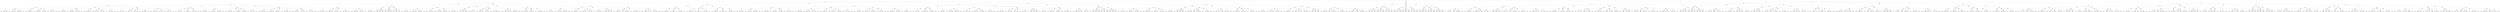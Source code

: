 digraph mytree{
P [label="P\n-49471"]
P->PA
PA [label="PA\n-51228"]
PA->PAA
PAA [label="PAA\n-50733"]
PAA->PAAA
PAAA [label="PAAA\n-52043"]
PAAA->PAAAA
PAAAA [label="PAAAA\n-51448"]
PAAAA->PAAAAA
PAAAAA [label="PAAAAA\n-52105"]
PAAAAA->PAAAAAA
PAAAAAA [label="PAAAAAA\n-51756"]
PAAAAAA->PAAAAAAA
PAAAAAAA [label="PAAAAAAA\n-52002"]
PAAAAAAA->PAAAAAAAA
PAAAAAAAA [label="PAAAAAAAA\n-51787"]
PAAAAAAA->PAAAAAAAB
PAAAAAAAB [label="PAAAAAAAB\n-51732"]
PAAAAAAA->PAAAAAAAC
PAAAAAAAC [label="PAAAAAAAC\n-52002"]
PAAAAAA->PAAAAAAB
PAAAAAAB [label="PAAAAAAB\n-51760"]
PAAAAAAB->PAAAAAABA
PAAAAAABA [label="PAAAAAABA\n-51540"]
PAAAAAAB->PAAAAAABB
PAAAAAABB [label="PAAAAAABB\n-51500"]
PAAAAAAB->PAAAAAABC
PAAAAAABC [label="PAAAAAABC\n-51760"]
PAAAAAA->PAAAAAAC
PAAAAAAC [label="PAAAAAAC\n-51756"]
PAAAAAAC->PAAAAAACA
PAAAAAACA [label="PAAAAAACA\n-51641"]
PAAAAAAC->PAAAAAACB
PAAAAAACB [label="PAAAAAACB\n-51586"]
PAAAAAAC->PAAAAAACC
PAAAAAACC [label="PAAAAAACC\n-51756"]
PAAAAA->PAAAAAB
PAAAAAB [label="PAAAAAB\n-51312"]
PAAAAAB->PAAAAABA
PAAAAABA [label="PAAAAABA\n-51312"]
PAAAAABA->PAAAAABAA
PAAAAABAA [label="PAAAAABAA\n-51312"]
PAAAAABA->PAAAAABAB
PAAAAABAB [label="PAAAAABAB\n-51312"]
PAAAAABA->PAAAAABAC
PAAAAABAC [label="PAAAAABAC\n-51312"]
PAAAAA->PAAAAAC
PAAAAAC [label="PAAAAAC\n-52105"]
PAAAAAC->PAAAAACA
PAAAAACA [label="PAAAAACA\n-52332"]
PAAAAACA->PAAAAACAA
PAAAAACAA [label="PAAAAACAA\n-52252"]
PAAAAACA->PAAAAACAB
PAAAAACAB [label="PAAAAACAB\n-51972"]
PAAAAACA->PAAAAACAC
PAAAAACAC [label="PAAAAACAC\n-52332"]
PAAAAAC->PAAAAACB
PAAAAACB [label="PAAAAACB\n-52105"]
PAAAAACB->PAAAAACBA
PAAAAACBA [label="PAAAAACBA\n-52015"]
PAAAAACB->PAAAAACBB
PAAAAACBB [label="PAAAAACBB\n-51850"]
PAAAAACB->PAAAAACBC
PAAAAACBC [label="PAAAAACBC\n-52105"]
PAAAAAC->PAAAAACC
PAAAAACC [label="PAAAAACC\n-52191"]
PAAAAACC->PAAAAACCA
PAAAAACCA [label="PAAAAACCA\n-52006"]
PAAAAACC->PAAAAACCB
PAAAAACCB [label="PAAAAACCB\n-51831"]
PAAAAACC->PAAAAACCC
PAAAAACCC [label="PAAAAACCC\n-52191"]
PAAAA->PAAAAB
PAAAAB [label="PAAAAB\n-52135"]
PAAAAB->PAAAABA
PAAAABA [label="PAAAABA\n-51675"]
PAAAABA->PAAAABAA
PAAAABAA [label="PAAAABAA\n-51675"]
PAAAABAA->PAAAABAAA
PAAAABAAA [label="PAAAABAAA\n-51455"]
PAAAABAA->PAAAABAAB
PAAAABAAB [label="PAAAABAAB\n-51535"]
PAAAABAA->PAAAABAAC
PAAAABAAC [label="PAAAABAAC\n-51675"]
PAAAABA->PAAAABAB
PAAAABAB [label="PAAAABAB\n-51675"]
PAAAABAB->PAAAABABA
PAAAABABA [label="PAAAABABA\n-51455"]
PAAAABAB->PAAAABABB
PAAAABABB [label="PAAAABABB\n-51535"]
PAAAABAB->PAAAABABC
PAAAABABC [label="PAAAABABC\n-51675"]
PAAAABA->PAAAABAC
PAAAABAC [label="PAAAABAC\n-51675"]
PAAAABAC->PAAAABACA
PAAAABACA [label="PAAAABACA\n-51455"]
PAAAABAC->PAAAABACB
PAAAABACB [label="PAAAABACB\n-51535"]
PAAAABAC->PAAAABACC
PAAAABACC [label="PAAAABACC\n-51675"]
PAAAAB->PAAAABB
PAAAABB [label="PAAAABB\n-51155"]
PAAAABB->PAAAABBA
PAAAABBA [label="PAAAABBA\n-51155"]
PAAAABBA->PAAAABBAA
PAAAABBAA [label="PAAAABBAA\n-51155"]
PAAAABBA->PAAAABBAB
PAAAABBAB [label="PAAAABBAB\n-51155"]
PAAAABBA->PAAAABBAC
PAAAABBAC [label="PAAAABBAC\n-51155"]
PAAAAB->PAAAABC
PAAAABC [label="PAAAABC\n-52135"]
PAAAABC->PAAAABCA
PAAAABCA [label="PAAAABCA\n-52135"]
PAAAABCA->PAAAABCAA
PAAAABCAA [label="PAAAABCAA\n-51945"]
PAAAABCA->PAAAABCAB
PAAAABCAB [label="PAAAABCAB\n-51790"]
PAAAABCA->PAAAABCAC
PAAAABCAC [label="PAAAABCAC\n-52135"]
PAAAABC->PAAAABCB
PAAAABCB [label="PAAAABCB\n-52135"]
PAAAABCB->PAAAABCBA
PAAAABCBA [label="PAAAABCBA\n-51945"]
PAAAABCB->PAAAABCBB
PAAAABCBB [label="PAAAABCBB\n-51790"]
PAAAABCB->PAAAABCBC
PAAAABCBC [label="PAAAABCBC\n-52135"]
PAAAABC->PAAAABCC
PAAAABCC [label="PAAAABCC\n-52135"]
PAAAABCC->PAAAABCCA
PAAAABCCA [label="PAAAABCCA\n-51945"]
PAAAABCC->PAAAABCCB
PAAAABCCB [label="PAAAABCCB\n-51790"]
PAAAABCC->PAAAABCCC
PAAAABCCC [label="PAAAABCCC\n-52135"]
PAAAA->PAAAAC
PAAAAC [label="PAAAAC\n-51448"]
PAAAAC->PAAAACA
PAAAACA [label="PAAAACA\n-51103"]
PAAAACA->PAAAACAA
PAAAACAA [label="PAAAACAA\n-51234"]
PAAAACAA->PAAAACAAA
PAAAACAAA [label="PAAAACAAA\n-51119"]
PAAAACAA->PAAAACAAB
PAAAACAAB [label="PAAAACAAB\n-51074"]
PAAAACAA->PAAAACAAC
PAAAACAAC [label="PAAAACAAC\n-51234"]
PAAAACA->PAAAACAB
PAAAACAB [label="PAAAACAB\n-51244"]
PAAAACAB->PAAAACABA
PAAAACABA [label="PAAAACABA\n-51024"]
PAAAACAB->PAAAACABB
PAAAACABB [label="PAAAACABB\n-50994"]
PAAAACAB->PAAAACABC
PAAAACABC [label="PAAAACABC\n-51244"]
PAAAACA->PAAAACAC
PAAAACAC [label="PAAAACAC\n-51103"]
PAAAACAC->PAAAACACA
PAAAACACA [label="PAAAACACA\n-50888"]
PAAAACAC->PAAAACACB
PAAAACACB [label="PAAAACACB\n-50848"]
PAAAACAC->PAAAACACC
PAAAACACC [label="PAAAACACC\n-51103"]
PAAAAC->PAAAACB
PAAAACB [label="PAAAACB\n-50664"]
PAAAACB->PAAAACBA
PAAAACBA [label="PAAAACBA\n-50664"]
PAAAACBA->PAAAACBAA
PAAAACBAA [label="PAAAACBAA\n-50664"]
PAAAACBA->PAAAACBAB
PAAAACBAB [label="PAAAACBAB\n-50664"]
PAAAACBA->PAAAACBAC
PAAAACBAC [label="PAAAACBAC\n-50664"]
PAAAAC->PAAAACC
PAAAACC [label="PAAAACC\n-51448"]
PAAAACC->PAAAACCA
PAAAACCA [label="PAAAACCA\n-51679"]
PAAAACCA->PAAAACCAA
PAAAACCAA [label="PAAAACCAA\n-51494"]
PAAAACCA->PAAAACCAB
PAAAACCAB [label="PAAAACCAB\n-51319"]
PAAAACCA->PAAAACCAC
PAAAACCAC [label="PAAAACCAC\n-51679"]
PAAAACC->PAAAACCB
PAAAACCB [label="PAAAACCB\n-51594"]
PAAAACCB->PAAAACCBA
PAAAACCBA [label="PAAAACCBA\n-51504"]
PAAAACCB->PAAAACCBB
PAAAACCBB [label="PAAAACCBB\n-51344"]
PAAAACCB->PAAAACCBC
PAAAACCBC [label="PAAAACCBC\n-51594"]
PAAAACC->PAAAACCC
PAAAACCC [label="PAAAACCC\n-51448"]
PAAAACCC->PAAAACCCA
PAAAACCCA [label="PAAAACCCA\n-51363"]
PAAAACCC->PAAAACCCB
PAAAACCCB [label="PAAAACCCB\n-51098"]
PAAAACCC->PAAAACCCC
PAAAACCCC [label="PAAAACCCC\n-51448"]
PAAA->PAAAB
PAAAB [label="PAAAB\n-50287"]
PAAAB->PAAABA
PAAABA [label="PAAABA\n-50287"]
PAAABA->PAAABAA
PAAABAA [label="PAAABAA\n-50287"]
PAAABAA->PAAABAAA
PAAABAAA [label="PAAABAAA\n-50287"]
PAAABAAA->PAAABAAAA
PAAABAAAA [label="PAAABAAAA\n-50287"]
PAAABAAA->PAAABAAAB
PAAABAAAB [label="PAAABAAAB\n-50287"]
PAAABAAA->PAAABAAAC
PAAABAAAC [label="PAAABAAAC\n-50287"]
PAAABA->PAAABAB
PAAABAB [label="PAAABAB\n-50287"]
PAAABAB->PAAABABA
PAAABABA [label="PAAABABA\n-50287"]
PAAABABA->PAAABABAA
PAAABABAA [label="PAAABABAA\n-50287"]
PAAABABA->PAAABABAB
PAAABABAB [label="PAAABABAB\n-50287"]
PAAABABA->PAAABABAC
PAAABABAC [label="PAAABABAC\n-50287"]
PAAABA->PAAABAC
PAAABAC [label="PAAABAC\n-50287"]
PAAABAC->PAAABACA
PAAABACA [label="PAAABACA\n-50287"]
PAAABACA->PAAABACAA
PAAABACAA [label="PAAABACAA\n-50287"]
PAAABACA->PAAABACAB
PAAABACAB [label="PAAABACAB\n-50287"]
PAAABACA->PAAABACAC
PAAABACAC [label="PAAABACAC\n-50287"]
PAAA->PAAAC
PAAAC [label="PAAAC\n-52043"]
PAAAC->PAAACA
PAAACA [label="PAAACA\n-52761"]
PAAACA->PAAACAA
PAAACAA [label="PAAACAA\n-52471"]
PAAACAA->PAAACAAA
PAAACAAA [label="PAAACAAA\n-52612"]
PAAACAAA->PAAACAAAA
PAAACAAAA [label="PAAACAAAA\n-52542"]
PAAACAAA->PAAACAAAB
PAAACAAAB [label="PAAACAAAB\n-52247"]
PAAACAAA->PAAACAAAC
PAAACAAAC [label="PAAACAAAC\n-52612"]
PAAACAA->PAAACAAB
PAAACAAB [label="PAAACAAB\n-52495"]
PAAACAAB->PAAACAABA
PAAACAABA [label="PAAACAABA\n-52320"]
PAAACAAB->PAAACAABB
PAAACAABB [label="PAAACAABB\n-52135"]
PAAACAAB->PAAACAABC
PAAACAABC [label="PAAACAABC\n-52495"]
PAAACAA->PAAACAAC
PAAACAAC [label="PAAACAAC\n-52471"]
PAAACAAC->PAAACAACA
PAAACAACA [label="PAAACAACA\n-52296"]
PAAACAAC->PAAACAACB
PAAACAACB [label="PAAACAACB\n-52106"]
PAAACAAC->PAAACAACC
PAAACAACC [label="PAAACAACC\n-52471"]
PAAACA->PAAACAB
PAAACAB [label="PAAACAB\n-51572"]
PAAACAB->PAAACABA
PAAACABA [label="PAAACABA\n-51572"]
PAAACABA->PAAACABAA
PAAACABAA [label="PAAACABAA\n-51572"]
PAAACABA->PAAACABAB
PAAACABAB [label="PAAACABAB\n-51572"]
PAAACABA->PAAACABAC
PAAACABAC [label="PAAACABAC\n-51572"]
PAAACA->PAAACAC
PAAACAC [label="PAAACAC\n-52761"]
PAAACAC->PAAACACA
PAAACACA [label="PAAACACA\n-52997"]
PAAACACA->PAAACACAA
PAAACACAA [label="PAAACACAA\n-52867"]
PAAACACA->PAAACACAB
PAAACACAB [label="PAAACACAB\n-52497"]
PAAACACA->PAAACACAC
PAAACACAC [label="PAAACACAC\n-52997"]
PAAACAC->PAAACACB
PAAACACB [label="PAAACACB\n-52795"]
PAAACACB->PAAACACBA
PAAACACBA [label="PAAACACBA\n-52660"]
PAAACACB->PAAACACBB
PAAACACBB [label="PAAACACBB\n-52295"]
PAAACACB->PAAACACBC
PAAACACBC [label="PAAACACBC\n-52795"]
PAAACAC->PAAACACC
PAAACACC [label="PAAACACC\n-52761"]
PAAACACC->PAAACACCA
PAAACACCA [label="PAAACACCA\n-52631"]
PAAACACC->PAAACACCB
PAAACACCB [label="PAAACACCB\n-52256"]
PAAACACC->PAAACACCC
PAAACACCC [label="PAAACACCC\n-52761"]
PAAAC->PAAACB
PAAACB [label="PAAACB\n-52765"]
PAAACB->PAAACBA
PAAACBA [label="PAAACBA\n-52450"]
PAAACBA->PAAACBAA
PAAACBAA [label="PAAACBAA\n-52450"]
PAAACBAA->PAAACBAAA
PAAACBAAA [label="PAAACBAAA\n-52265"]
PAAACBAA->PAAACBAAB
PAAACBAAB [label="PAAACBAAB\n-52095"]
PAAACBAA->PAAACBAAC
PAAACBAAC [label="PAAACBAAC\n-52450"]
PAAACBA->PAAACBAB
PAAACBAB [label="PAAACBAB\n-52450"]
PAAACBAB->PAAACBABA
PAAACBABA [label="PAAACBABA\n-52265"]
PAAACBAB->PAAACBABB
PAAACBABB [label="PAAACBABB\n-52095"]
PAAACBAB->PAAACBABC
PAAACBABC [label="PAAACBABC\n-52450"]
PAAACBA->PAAACBAC
PAAACBAC [label="PAAACBAC\n-52450"]
PAAACBAC->PAAACBACA
PAAACBACA [label="PAAACBACA\n-52265"]
PAAACBAC->PAAACBACB
PAAACBACB [label="PAAACBACB\n-52095"]
PAAACBAC->PAAACBACC
PAAACBACC [label="PAAACBACC\n-52450"]
PAAACB->PAAACBB
PAAACBB [label="PAAACBB\n-51445"]
PAAACBB->PAAACBBA
PAAACBBA [label="PAAACBBA\n-51445"]
PAAACBBA->PAAACBBAA
PAAACBBAA [label="PAAACBBAA\n-51445"]
PAAACBBA->PAAACBBAB
PAAACBBAB [label="PAAACBBAB\n-51445"]
PAAACBBA->PAAACBBAC
PAAACBBAC [label="PAAACBBAC\n-51445"]
PAAACB->PAAACBC
PAAACBC [label="PAAACBC\n-52765"]
PAAACBC->PAAACBCA
PAAACBCA [label="PAAACBCA\n-52765"]
PAAACBCA->PAAACBCAA
PAAACBCAA [label="PAAACBCAA\n-52625"]
PAAACBCA->PAAACBCAB
PAAACBCAB [label="PAAACBCAB\n-52365"]
PAAACBCA->PAAACBCAC
PAAACBCAC [label="PAAACBCAC\n-52765"]
PAAACBC->PAAACBCB
PAAACBCB [label="PAAACBCB\n-52765"]
PAAACBCB->PAAACBCBA
PAAACBCBA [label="PAAACBCBA\n-52625"]
PAAACBCB->PAAACBCBB
PAAACBCBB [label="PAAACBCBB\n-52365"]
PAAACBCB->PAAACBCBC
PAAACBCBC [label="PAAACBCBC\n-52765"]
PAAACBC->PAAACBCC
PAAACBCC [label="PAAACBCC\n-52765"]
PAAACBCC->PAAACBCCA
PAAACBCCA [label="PAAACBCCA\n-52625"]
PAAACBCC->PAAACBCCB
PAAACBCCB [label="PAAACBCCB\n-52365"]
PAAACBCC->PAAACBCCC
PAAACBCCC [label="PAAACBCCC\n-52765"]
PAAAC->PAAACC
PAAACC [label="PAAACC\n-52043"]
PAAACC->PAAACCA
PAAACCA [label="PAAACCA\n-51743"]
PAAACCA->PAAACCAA
PAAACCAA [label="PAAACCAA\n-51969"]
PAAACCAA->PAAACCAAA
PAAACCAAA [label="PAAACCAAA\n-51789"]
PAAACCAA->PAAACCAAB
PAAACCAAB [label="PAAACCAAB\n-51604"]
PAAACCAA->PAAACCAAC
PAAACCAAC [label="PAAACCAAC\n-51969"]
PAAACCA->PAAACCAB
PAAACCAB [label="PAAACCAB\n-51894"]
PAAACCAB->PAAACCABA
PAAACCABA [label="PAAACCABA\n-51814"]
PAAACCAB->PAAACCABB
PAAACCABB [label="PAAACCABB\n-51539"]
PAAACCAB->PAAACCABC
PAAACCABC [label="PAAACCABC\n-51894"]
PAAACCA->PAAACCAC
PAAACCAC [label="PAAACCAC\n-51743"]
PAAACCAC->PAAACCACA
PAAACCACA [label="PAAACCACA\n-51668"]
PAAACCAC->PAAACCACB
PAAACCACB [label="PAAACCACB\n-51383"]
PAAACCAC->PAAACCACC
PAAACCACC [label="PAAACCACC\n-51743"]
PAAACC->PAAACCB
PAAACCB [label="PAAACCB\n-50839"]
PAAACCB->PAAACCBA
PAAACCBA [label="PAAACCBA\n-50839"]
PAAACCBA->PAAACCBAA
PAAACCBAA [label="PAAACCBAA\n-50839"]
PAAACCBA->PAAACCBAB
PAAACCBAB [label="PAAACCBAB\n-50839"]
PAAACCBA->PAAACCBAC
PAAACCBAC [label="PAAACCBAC\n-50839"]
PAAACC->PAAACCC
PAAACCC [label="PAAACCC\n-52043"]
PAAACCC->PAAACCCA
PAAACCCA [label="PAAACCCA\n-52264"]
PAAACCCA->PAAACCCAA
PAAACCCAA [label="PAAACCCAA\n-52129"]
PAAACCCA->PAAACCCAB
PAAACCCAB [label="PAAACCCAB\n-51759"]
PAAACCCA->PAAACCCAC
PAAACCCAC [label="PAAACCCAC\n-52264"]
PAAACCC->PAAACCCB
PAAACCCB [label="PAAACCCB\n-52299"]
PAAACCCB->PAAACCCBA
PAAACCCBA [label="PAAACCCBA\n-52164"]
PAAACCCB->PAAACCCBB
PAAACCCBB [label="PAAACCCBB\n-51799"]
PAAACCCB->PAAACCCBC
PAAACCCBC [label="PAAACCCBC\n-52299"]
PAAACCC->PAAACCCC
PAAACCCC [label="PAAACCCC\n-52043"]
PAAACCCC->PAAACCCCA
PAAACCCCA [label="PAAACCCCA\n-52008"]
PAAACCCC->PAAACCCCB
PAAACCCCB [label="PAAACCCCB\n-51643"]
PAAACCCC->PAAACCCCC
PAAACCCCC [label="PAAACCCCC\n-52043"]
PAA->PAAB
PAAB [label="PAAB\n-52452"]
PAAB->PAABA
PAABA [label="PAABA\n-52452"]
PAABA->PAABAA
PAABAA [label="PAABAA\n-52452"]
PAABAA->PAABAAA
PAABAAA [label="PAABAAA\n-52452"]
PAABAAA->PAABAAAA
PAABAAAA [label="PAABAAAA\n-52452"]
PAABAAAA->PAABAAAAA
PAABAAAAA [label="PAABAAAAA\n-52452"]
PAABAAA->PAABAAAB
PAABAAAB [label="PAABAAAB\n-52452"]
PAABAAAB->PAABAAABA
PAABAAABA [label="PAABAAABA\n-52452"]
PAABAAA->PAABAAAC
PAABAAAC [label="PAABAAAC\n-52452"]
PAABAAAC->PAABAAACA
PAABAAACA [label="PAABAAACA\n-52452"]
PAABA->PAABAB
PAABAB [label="PAABAB\n-52452"]
PAABAB->PAABABA
PAABABA [label="PAABABA\n-52452"]
PAABABA->PAABABAA
PAABABAA [label="PAABABAA\n-52452"]
PAABABAA->PAABABAAA
PAABABAAA [label="PAABABAAA\n-52452"]
PAABABA->PAABABAB
PAABABAB [label="PAABABAB\n-52452"]
PAABABAB->PAABABABA
PAABABABA [label="PAABABABA\n-52452"]
PAABABA->PAABABAC
PAABABAC [label="PAABABAC\n-52452"]
PAABABAC->PAABABACA
PAABABACA [label="PAABABACA\n-52452"]
PAABA->PAABAC
PAABAC [label="PAABAC\n-52452"]
PAABAC->PAABACA
PAABACA [label="PAABACA\n-52452"]
PAABACA->PAABACAA
PAABACAA [label="PAABACAA\n-52452"]
PAABACAA->PAABACAAA
PAABACAAA [label="PAABACAAA\n-52452"]
PAABACA->PAABACAB
PAABACAB [label="PAABACAB\n-52452"]
PAABACAB->PAABACABA
PAABACABA [label="PAABACABA\n-52452"]
PAABACA->PAABACAC
PAABACAC [label="PAABACAC\n-52452"]
PAABACAC->PAABACACA
PAABACACA [label="PAABACACA\n-52452"]
PAA->PAAC
PAAC [label="PAAC\n-50733"]
PAAC->PAACA
PAACA [label="PAACA\n-50088"]
PAACA->PAACAA
PAACAA [label="PAACAA\n-50931"]
PAACAA->PAACAAA
PAACAAA [label="PAACAAA\n-50476"]
PAACAAA->PAACAAAA
PAACAAAA [label="PAACAAAA\n-50604"]
PAACAAAA->PAACAAAAA
PAACAAAAA [label="PAACAAAAA\n-50484"]
PAACAAAA->PAACAAAAB
PAACAAAAB [label="PAACAAAAB\n-50454"]
PAACAAAA->PAACAAAAC
PAACAAAAC [label="PAACAAAAC\n-50604"]
PAACAAA->PAACAAAB
PAACAAAB [label="PAACAAAB\n-50621"]
PAACAAAB->PAACAAABA
PAACAAABA [label="PAACAAABA\n-50401"]
PAACAAAB->PAACAAABB
PAACAAABB [label="PAACAAABB\n-50481"]
PAACAAAB->PAACAAABC
PAACAAABC [label="PAACAAABC\n-50621"]
PAACAAA->PAACAAAC
PAACAAAC [label="PAACAAAC\n-50476"]
PAACAAAC->PAACAAACA
PAACAAACA [label="PAACAAACA\n-50356"]
PAACAAAC->PAACAAACB
PAACAAACB [label="PAACAAACB\n-50326"]
PAACAAAC->PAACAAACC
PAACAAACC [label="PAACAAACC\n-50476"]
PAACAA->PAACAAB
PAACAAB [label="PAACAAB\n-50064"]
PAACAAB->PAACAABA
PAACAABA [label="PAACAABA\n-50064"]
PAACAABA->PAACAABAA
PAACAABAA [label="PAACAABAA\n-50064"]
PAACAABA->PAACAABAB
PAACAABAB [label="PAACAABAB\n-50064"]
PAACAABA->PAACAABAC
PAACAABAC [label="PAACAABAC\n-50064"]
PAACAA->PAACAAC
PAACAAC [label="PAACAAC\n-50931"]
PAACAAC->PAACAACA
PAACAACA [label="PAACAACA\n-51054"]
PAACAACA->PAACAACAA
PAACAACAA [label="PAACAACAA\n-50864"]
PAACAACA->PAACAACAB
PAACAACAB [label="PAACAACAB\n-50704"]
PAACAACA->PAACAACAC
PAACAACAC [label="PAACAACAC\n-51054"]
PAACAAC->PAACAACB
PAACAACB [label="PAACAACB\n-51086"]
PAACAACB->PAACAACBA
PAACAACBA [label="PAACAACBA\n-50891"]
PAACAACB->PAACAACBB
PAACAACBB [label="PAACAACBB\n-50741"]
PAACAACB->PAACAACBC
PAACAACBC [label="PAACAACBC\n-51086"]
PAACAAC->PAACAACC
PAACAACC [label="PAACAACC\n-50931"]
PAACAACC->PAACAACCA
PAACAACCA [label="PAACAACCA\n-50741"]
PAACAACC->PAACAACCB
PAACAACCB [label="PAACAACCB\n-50586"]
PAACAACC->PAACAACCC
PAACAACCC [label="PAACAACCC\n-50931"]
PAACA->PAACAB
PAACAB [label="PAACAB\n-50948"]
PAACAB->PAACABA
PAACABA [label="PAACABA\n-50948"]
PAACABA->PAACABAA
PAACABAA [label="PAACABAA\n-50948"]
PAACABAA->PAACABAAA
PAACABAAA [label="PAACABAAA\n-50948"]
PAACABA->PAACABAB
PAACABAB [label="PAACABAB\n-50948"]
PAACABAB->PAACABABA
PAACABABA [label="PAACABABA\n-50948"]
PAACABA->PAACABAC
PAACABAC [label="PAACABAC\n-50948"]
PAACABAC->PAACABACA
PAACABACA [label="PAACABACA\n-50948"]
PAACA->PAACAC
PAACAC [label="PAACAC\n-50088"]
PAACAC->PAACACA
PAACACA [label="PAACACA\n-49618"]
PAACACA->PAACACAA
PAACACAA [label="PAACACAA\n-50004"]
PAACACAA->PAACACAAA
PAACACAAA [label="PAACACAAA\n-49784"]
PAACACAA->PAACACAAB
PAACACAAB [label="PAACACAAB\n-49764"]
PAACACAA->PAACACAAC
PAACACAAC [label="PAACACAAC\n-50004"]
PAACACA->PAACACAB
PAACACAB [label="PAACACAB\n-50166"]
PAACACAB->PAACACABA
PAACACABA [label="PAACACABA\n-49946"]
PAACACAB->PAACACABB
PAACACABB [label="PAACACABB\n-49936"]
PAACACAB->PAACACABC
PAACACABC [label="PAACACABC\n-50166"]
PAACACA->PAACACAC
PAACACAC [label="PAACACAC\n-49618"]
PAACACAC->PAACACACA
PAACACACA [label="PAACACACA\n-49498"]
PAACACAC->PAACACACB
PAACACACB [label="PAACACACB\n-49483"]
PAACACAC->PAACACACC
PAACACACC [label="PAACACACC\n-49618"]
PAACAC->PAACACB
PAACACB [label="PAACACB\n-49394"]
PAACACB->PAACACBA
PAACACBA [label="PAACACBA\n-49394"]
PAACACBA->PAACACBAA
PAACACBAA [label="PAACACBAA\n-49394"]
PAACACBA->PAACACBAB
PAACACBAB [label="PAACACBAB\n-49394"]
PAACACBA->PAACACBAC
PAACACBAC [label="PAACACBAC\n-49394"]
PAACAC->PAACACC
PAACACC [label="PAACACC\n-50088"]
PAACACC->PAACACCA
PAACACCA [label="PAACACCA\n-50369"]
PAACACCA->PAACACCAA
PAACACCAA [label="PAACACCAA\n-50274"]
PAACACCA->PAACACCAB
PAACACCAB [label="PAACACCAB\n-50029"]
PAACACCA->PAACACCAC
PAACACCAC [label="PAACACCAC\n-50369"]
PAACACC->PAACACCB
PAACACCB [label="PAACACCB\n-50441"]
PAACACCB->PAACACCBA
PAACACCBA [label="PAACACCBA\n-50441"]
PAACACC->PAACACCC
PAACACCC [label="PAACACCC\n-50088"]
PAACACCC->PAACACCCA
PAACACCCA [label="PAACACCCA\n-49893"]
PAACACCC->PAACACCCB
PAACACCCB [label="PAACACCCB\n-49748"]
PAACACCC->PAACACCCC
PAACACCCC [label="PAACACCCC\n-50088"]
PAAC->PAACB
PAACB [label="PAACB\n-49064"]
PAACB->PAACBA
PAACBA [label="PAACBA\n-49064"]
PAACBA->PAACBAA
PAACBAA [label="PAACBAA\n-49064"]
PAACBAA->PAACBAAA
PAACBAAA [label="PAACBAAA\n-49064"]
PAACBAAA->PAACBAAAA
PAACBAAAA [label="PAACBAAAA\n-49064"]
PAACBAAA->PAACBAAAB
PAACBAAAB [label="PAACBAAAB\n-49064"]
PAACBAAA->PAACBAAAC
PAACBAAAC [label="PAACBAAAC\n-49064"]
PAACBA->PAACBAB
PAACBAB [label="PAACBAB\n-49064"]
PAACBAB->PAACBABA
PAACBABA [label="PAACBABA\n-49064"]
PAACBABA->PAACBABAA
PAACBABAA [label="PAACBABAA\n-49064"]
PAACBABA->PAACBABAB
PAACBABAB [label="PAACBABAB\n-49064"]
PAACBABA->PAACBABAC
PAACBABAC [label="PAACBABAC\n-49064"]
PAACBA->PAACBAC
PAACBAC [label="PAACBAC\n-49064"]
PAACBAC->PAACBACA
PAACBACA [label="PAACBACA\n-49064"]
PAACBACA->PAACBACAA
PAACBACAA [label="PAACBACAA\n-49064"]
PAACBACA->PAACBACAB
PAACBACAB [label="PAACBACAB\n-49064"]
PAACBACA->PAACBACAC
PAACBACAC [label="PAACBACAC\n-49064"]
PAAC->PAACC
PAACC [label="PAACC\n-50733"]
PAACC->PAACCA
PAACCA [label="PAACCA\n-51551"]
PAACCA->PAACCAA
PAACCAA [label="PAACCAA\n-51136"]
PAACCAA->PAACCAAA
PAACCAAA [label="PAACCAAA\n-51359"]
PAACCAAA->PAACCAAAA
PAACCAAAA [label="PAACCAAAA\n-51179"]
PAACCAAA->PAACCAAAB
PAACCAAAB [label="PAACCAAAB\n-51004"]
PAACCAAA->PAACCAAAC
PAACCAAAC [label="PAACCAAAC\n-51359"]
PAACCAA->PAACCAAB
PAACCAAB [label="PAACCAAB\n-51396"]
PAACCAAB->PAACCAABA
PAACCAABA [label="PAACCAABA\n-51211"]
PAACCAAB->PAACCAABB
PAACCAABB [label="PAACCAABB\n-51046"]
PAACCAAB->PAACCAABC
PAACCAABC [label="PAACCAABC\n-51396"]
PAACCAA->PAACCAAC
PAACCAAC [label="PAACCAAC\n-51136"]
PAACCAAC->PAACCAACA
PAACCAACA [label="PAACCAACA\n-51056"]
PAACCAAC->PAACCAACB
PAACCAACB [label="PAACCAACB\n-50786"]
PAACCAAC->PAACCAACC
PAACCAACC [label="PAACCAACC\n-51136"]
PAACCA->PAACCAB
PAACCAB [label="PAACCAB\n-50344"]
PAACCAB->PAACCABA
PAACCABA [label="PAACCABA\n-50344"]
PAACCABA->PAACCABAA
PAACCABAA [label="PAACCABAA\n-50344"]
PAACCABA->PAACCABAB
PAACCABAB [label="PAACCABAB\n-50344"]
PAACCABA->PAACCABAC
PAACCABAC [label="PAACCABAC\n-50344"]
PAACCA->PAACCAC
PAACCAC [label="PAACCAC\n-51551"]
PAACCAC->PAACCACA
PAACCACA [label="PAACCACA\n-51669"]
PAACCACA->PAACCACAA
PAACCACAA [label="PAACCACAA\n-51529"]
PAACCACA->PAACCACAB
PAACCACAB [label="PAACCACAB\n-51169"]
PAACCACA->PAACCACAC
PAACCACAC [label="PAACCACAC\n-51669"]
PAACCAC->PAACCACB
PAACCACB [label="PAACCACB\n-51716"]
PAACCACB->PAACCACBA
PAACCACBA [label="PAACCACBA\n-51576"]
PAACCACB->PAACCACBB
PAACCACBB [label="PAACCACBB\n-51221"]
PAACCACB->PAACCACBC
PAACCACBC [label="PAACCACBC\n-51716"]
PAACCAC->PAACCACC
PAACCACC [label="PAACCACC\n-51551"]
PAACCACC->PAACCACCA
PAACCACCA [label="PAACCACCA\n-51411"]
PAACCACC->PAACCACCB
PAACCACCB [label="PAACCACCB\n-51051"]
PAACCACC->PAACCACCC
PAACCACCC [label="PAACCACCC\n-51551"]
PAACC->PAACCB
PAACCB [label="PAACCB\n-51683"]
PAACCB->PAACCBA
PAACCBA [label="PAACCBA\n-51683"]
PAACCBA->PAACCBAA
PAACCBAA [label="PAACCBAA\n-51683"]
PAACCBAA->PAACCBAAA
PAACCBAAA [label="PAACCBAAA\n-51683"]
PAACCBA->PAACCBAB
PAACCBAB [label="PAACCBAB\n-51683"]
PAACCBAB->PAACCBABA
PAACCBABA [label="PAACCBABA\n-51683"]
PAACCBA->PAACCBAC
PAACCBAC [label="PAACCBAC\n-51683"]
PAACCBAC->PAACCBACA
PAACCBACA [label="PAACCBACA\n-51683"]
PAACC->PAACCC
PAACCC [label="PAACCC\n-50733"]
PAACCC->PAACCCA
PAACCCA [label="PAACCCA\n-50308"]
PAACCCA->PAACCCAA
PAACCCAA [label="PAACCCAA\n-50684"]
PAACCCAA->PAACCCAAA
PAACCCAAA [label="PAACCCAAA\n-50599"]
PAACCCAA->PAACCCAAB
PAACCCAAB [label="PAACCCAAB\n-50334"]
PAACCCAA->PAACCCAAC
PAACCCAAC [label="PAACCCAAC\n-50684"]
PAACCCA->PAACCCAB
PAACCCAB [label="PAACCCAB\n-50771"]
PAACCCAB->PAACCCABA
PAACCCABA [label="PAACCCABA\n-50771"]
PAACCCA->PAACCCAC
PAACCCAC [label="PAACCCAC\n-50308"]
PAACCCAC->PAACCCACA
PAACCCACA [label="PAACCCACA\n-50218"]
PAACCCAC->PAACCCACB
PAACCCACB [label="PAACCCACB\n-50058"]
PAACCCAC->PAACCCACC
PAACCCACC [label="PAACCCACC\n-50308"]
PAACCC->PAACCCB
PAACCCB [label="PAACCCB\n-49689"]
PAACCCB->PAACCCBA
PAACCCBA [label="PAACCCBA\n-49689"]
PAACCCBA->PAACCCBAA
PAACCCBAA [label="PAACCCBAA\n-49689"]
PAACCCBA->PAACCCBAB
PAACCCBAB [label="PAACCCBAB\n-49689"]
PAACCCBA->PAACCCBAC
PAACCCBAC [label="PAACCCBAC\n-49689"]
PAACCC->PAACCCC
PAACCCC [label="PAACCCC\n-50733"]
PAACCCC->PAACCCCA
PAACCCCA [label="PAACCCCA\n-51009"]
PAACCCCA->PAACCCCAA
PAACCCCAA [label="PAACCCCAA\n-50964"]
PAACCCCA->PAACCCCAB
PAACCCCAB [label="PAACCCCAB\n-50609"]
PAACCCCA->PAACCCCAC
PAACCCCAC [label="PAACCCCAC\n-51009"]
PAACCCC->PAACCCCB
PAACCCCB [label="PAACCCCB\n-51146"]
PAACCCCB->PAACCCCBA
PAACCCCBA [label="PAACCCCBA\n-51146"]
PAACCCC->PAACCCCC
PAACCCCC [label="PAACCCCC\n-50733"]
PAACCCCC->PAACCCCCA
PAACCCCCA [label="PAACCCCCA\n-50588"]
PAACCCCC->PAACCCCCB
PAACCCCCB [label="PAACCCCCB\n-50238"]
PAACCCCC->PAACCCCCC
PAACCCCCC [label="PAACCCCCC\n-50733"]
PA->PAB
PAB [label="PAB\n-48707"]
PAB->PABA
PABA [label="PABA\n-48707"]
PABA->PABAA
PABAA [label="PABAA\n-48707"]
PABAA->PABAAA
PABAAA [label="PABAAA\n-48707"]
PABAAA->PABAAAA
PABAAAA [label="PABAAAA\n-48707"]
PABAAAA->PABAAAAA
PABAAAAA [label="PABAAAAA\n-48707"]
PABAAAAA->PABAAAAAA
PABAAAAAA [label="PABAAAAAA\n-48707"]
PABAAAAA->PABAAAAAB
PABAAAAAB [label="PABAAAAAB\n-48707"]
PABAAAAA->PABAAAAAC
PABAAAAAC [label="PABAAAAAC\n-48707"]
PABAAA->PABAAAB
PABAAAB [label="PABAAAB\n-48707"]
PABAAAB->PABAAABA
PABAAABA [label="PABAAABA\n-48707"]
PABAAABA->PABAAABAA
PABAAABAA [label="PABAAABAA\n-48707"]
PABAAABA->PABAAABAB
PABAAABAB [label="PABAAABAB\n-48707"]
PABAAABA->PABAAABAC
PABAAABAC [label="PABAAABAC\n-48707"]
PABAAA->PABAAAC
PABAAAC [label="PABAAAC\n-48707"]
PABAAAC->PABAAACA
PABAAACA [label="PABAAACA\n-48707"]
PABAAACA->PABAAACAA
PABAAACAA [label="PABAAACAA\n-48707"]
PABAAACA->PABAAACAB
PABAAACAB [label="PABAAACAB\n-48707"]
PABAAACA->PABAAACAC
PABAAACAC [label="PABAAACAC\n-48707"]
PABA->PABAB
PABAB [label="PABAB\n-48707"]
PABAB->PABABA
PABABA [label="PABABA\n-48707"]
PABABA->PABABAA
PABABAA [label="PABABAA\n-48707"]
PABABAA->PABABAAA
PABABAAA [label="PABABAAA\n-48707"]
PABABAAA->PABABAAAA
PABABAAAA [label="PABABAAAA\n-48707"]
PABABAAA->PABABAAAB
PABABAAAB [label="PABABAAAB\n-48707"]
PABABAAA->PABABAAAC
PABABAAAC [label="PABABAAAC\n-48707"]
PABABA->PABABAB
PABABAB [label="PABABAB\n-48707"]
PABABAB->PABABABA
PABABABA [label="PABABABA\n-48707"]
PABABABA->PABABABAA
PABABABAA [label="PABABABAA\n-48707"]
PABABABA->PABABABAB
PABABABAB [label="PABABABAB\n-48707"]
PABABABA->PABABABAC
PABABABAC [label="PABABABAC\n-48707"]
PABABA->PABABAC
PABABAC [label="PABABAC\n-48707"]
PABABAC->PABABACA
PABABACA [label="PABABACA\n-48707"]
PABABACA->PABABACAA
PABABACAA [label="PABABACAA\n-48707"]
PABABACA->PABABACAB
PABABACAB [label="PABABACAB\n-48707"]
PABABACA->PABABACAC
PABABACAC [label="PABABACAC\n-48707"]
PABA->PABAC
PABAC [label="PABAC\n-48707"]
PABAC->PABACA
PABACA [label="PABACA\n-48707"]
PABACA->PABACAA
PABACAA [label="PABACAA\n-48707"]
PABACAA->PABACAAA
PABACAAA [label="PABACAAA\n-48707"]
PABACAAA->PABACAAAA
PABACAAAA [label="PABACAAAA\n-48707"]
PABACAAA->PABACAAAB
PABACAAAB [label="PABACAAAB\n-48707"]
PABACAAA->PABACAAAC
PABACAAAC [label="PABACAAAC\n-48707"]
PABACA->PABACAB
PABACAB [label="PABACAB\n-48707"]
PABACAB->PABACABA
PABACABA [label="PABACABA\n-48707"]
PABACABA->PABACABAA
PABACABAA [label="PABACABAA\n-48707"]
PABACABA->PABACABAB
PABACABAB [label="PABACABAB\n-48707"]
PABACABA->PABACABAC
PABACABAC [label="PABACABAC\n-48707"]
PABACA->PABACAC
PABACAC [label="PABACAC\n-48707"]
PABACAC->PABACACA
PABACACA [label="PABACACA\n-48707"]
PABACACA->PABACACAA
PABACACAA [label="PABACACAA\n-48707"]
PABACACA->PABACACAB
PABACACAB [label="PABACACAB\n-48707"]
PABACACA->PABACACAC
PABACACAC [label="PABACACAC\n-48707"]
PA->PAC
PAC [label="PAC\n-51228"]
PAC->PACA
PACA [label="PACA\n-52518"]
PACA->PACAA
PACAA [label="PACAA\n-52293"]
PACAA->PACAAA
PACAAA [label="PACAAA\n-52940"]
PACAAA->PACAAAA
PACAAAA [label="PACAAAA\n-52665"]
PACAAAA->PACAAAAA
PACAAAAA [label="PACAAAAA\n-52867"]
PACAAAAA->PACAAAAAA
PACAAAAAA [label="PACAAAAAA\n-52697"]
PACAAAAA->PACAAAAAB
PACAAAAAB [label="PACAAAAAB\n-52492"]
PACAAAAA->PACAAAAAC
PACAAAAAC [label="PACAAAAAC\n-52867"]
PACAAAA->PACAAAAB
PACAAAAB [label="PACAAAAB\n-52665"]
PACAAAAB->PACAAAABA
PACAAAABA [label="PACAAAABA\n-52595"]
PACAAAAB->PACAAAABB
PACAAAABB [label="PACAAAABB\n-52295"]
PACAAAAB->PACAAAABC
PACAAAABC [label="PACAAAABC\n-52665"]
PACAAAA->PACAAAAC
PACAAAAC [label="PACAAAAC\n-52726"]
PACAAAAC->PACAAAACA
PACAAAACA [label="PACAAAACA\n-52561"]
PACAAAAC->PACAAAACB
PACAAAACB [label="PACAAAACB\n-52251"]
PACAAAAC->PACAAAACC
PACAAAACC [label="PACAAAACC\n-52726"]
PACAAA->PACAAAB
PACAAAB [label="PACAAAB\n-51707"]
PACAAAB->PACAAABA
PACAAABA [label="PACAAABA\n-51707"]
PACAAABA->PACAAABAA
PACAAABAA [label="PACAAABAA\n-51707"]
PACAAABA->PACAAABAB
PACAAABAB [label="PACAAABAB\n-51707"]
PACAAABA->PACAAABAC
PACAAABAC [label="PACAAABAC\n-51707"]
PACAAA->PACAAAC
PACAAAC [label="PACAAAC\n-52940"]
PACAAAC->PACAAACA
PACAAACA [label="PACAAACA\n-53127"]
PACAAACA->PACAAACAA
PACAAACAA [label="PACAAACAA\n-53007"]
PACAAACA->PACAAACAB
PACAAACAB [label="PACAAACAB\n-52627"]
PACAAACA->PACAAACAC
PACAAACAC [label="PACAAACAC\n-53127"]
PACAAAC->PACAAACB
PACAAACB [label="PACAAACB\n-52940"]
PACAAACB->PACAAACBA
PACAAACBA [label="PACAAACBA\n-52915"]
PACAAACB->PACAAACBB
PACAAACBB [label="PACAAACBB\n-52440"]
PACAAACB->PACAAACBC
PACAAACBC [label="PACAAACBC\n-52940"]
PACAAAC->PACAAACC
PACAAACC [label="PACAAACC\n-52991"]
PACAAACC->PACAAACCA
PACAAACCA [label="PACAAACCA\n-52871"]
PACAAACC->PACAAACCB
PACAAACCB [label="PACAAACCB\n-52496"]
PACAAACC->PACAAACCC
PACAAACCC [label="PACAAACCC\n-52991"]
PACAA->PACAAB
PACAAB [label="PACAAB\n-53030"]
PACAAB->PACAABA
PACAABA [label="PACAABA\n-52740"]
PACAABA->PACAABAA
PACAABAA [label="PACAABAA\n-52740"]
PACAABAA->PACAABAAA
PACAABAAA [label="PACAABAAA\n-52565"]
PACAABAA->PACAABAAB
PACAABAAB [label="PACAABAAB\n-52375"]
PACAABAA->PACAABAAC
PACAABAAC [label="PACAABAAC\n-52740"]
PACAABA->PACAABAB
PACAABAB [label="PACAABAB\n-52740"]
PACAABAB->PACAABABA
PACAABABA [label="PACAABABA\n-52565"]
PACAABAB->PACAABABB
PACAABABB [label="PACAABABB\n-52375"]
PACAABAB->PACAABABC
PACAABABC [label="PACAABABC\n-52740"]
PACAABA->PACAABAC
PACAABAC [label="PACAABAC\n-52740"]
PACAABAC->PACAABACA
PACAABACA [label="PACAABACA\n-52565"]
PACAABAC->PACAABACB
PACAABACB [label="PACAABACB\n-52375"]
PACAABAC->PACAABACC
PACAABACC [label="PACAABACC\n-52740"]
PACAAB->PACAABB
PACAABB [label="PACAABB\n-51610"]
PACAABB->PACAABBA
PACAABBA [label="PACAABBA\n-51610"]
PACAABBA->PACAABBAA
PACAABBAA [label="PACAABBAA\n-51610"]
PACAABBA->PACAABBAB
PACAABBAB [label="PACAABBAB\n-51610"]
PACAABBA->PACAABBAC
PACAABBAC [label="PACAABBAC\n-51610"]
PACAAB->PACAABC
PACAABC [label="PACAABC\n-53030"]
PACAABC->PACAABCA
PACAABCA [label="PACAABCA\n-53030"]
PACAABCA->PACAABCAA
PACAABCAA [label="PACAABCAA\n-52900"]
PACAABCA->PACAABCAB
PACAABCAB [label="PACAABCAB\n-52535"]
PACAABCA->PACAABCAC
PACAABCAC [label="PACAABCAC\n-53030"]
PACAABC->PACAABCB
PACAABCB [label="PACAABCB\n-53030"]
PACAABCB->PACAABCBA
PACAABCBA [label="PACAABCBA\n-52900"]
PACAABCB->PACAABCBB
PACAABCBB [label="PACAABCBB\n-52535"]
PACAABCB->PACAABCBC
PACAABCBC [label="PACAABCBC\n-53030"]
PACAABC->PACAABCC
PACAABCC [label="PACAABCC\n-53030"]
PACAABCC->PACAABCCA
PACAABCCA [label="PACAABCCA\n-52900"]
PACAABCC->PACAABCCB
PACAABCCB [label="PACAABCCB\n-52535"]
PACAABCC->PACAABCCC
PACAABCCC [label="PACAABCCC\n-53030"]
PACAA->PACAAC
PACAAC [label="PACAAC\n-52293"]
PACAAC->PACAACA
PACAACA [label="PACAACA\n-52013"]
PACAACA->PACAACAA
PACAACAA [label="PACAACAA\n-52134"]
PACAACAA->PACAACAAA
PACAACAAA [label="PACAACAAA\n-52064"]
PACAACAA->PACAACAAB
PACAACAAB [label="PACAACAAB\n-51764"]
PACAACAA->PACAACAAC
PACAACAAC [label="PACAACAAC\n-52134"]
PACAACA->PACAACAB
PACAACAB [label="PACAACAB\n-52174"]
PACAACAB->PACAACABA
PACAACABA [label="PACAACABA\n-51999"]
PACAACAB->PACAACABB
PACAACABB [label="PACAACABB\n-51804"]
PACAACAB->PACAACABC
PACAACABC [label="PACAACABC\n-52174"]
PACAACA->PACAACAC
PACAACAC [label="PACAACAC\n-52013"]
PACAACAC->PACAACACA
PACAACACA [label="PACAACACA\n-51843"]
PACAACAC->PACAACACB
PACAACACB [label="PACAACACB\n-51643"]
PACAACAC->PACAACACC
PACAACACC [label="PACAACACC\n-52013"]
PACAAC->PACAACB
PACAACB [label="PACAACB\n-51084"]
PACAACB->PACAACBA
PACAACBA [label="PACAACBA\n-51084"]
PACAACBA->PACAACBAA
PACAACBAA [label="PACAACBAA\n-51084"]
PACAACBA->PACAACBAB
PACAACBAB [label="PACAACBAB\n-51084"]
PACAACBA->PACAACBAC
PACAACBAC [label="PACAACBAC\n-51084"]
PACAAC->PACAACC
PACAACC [label="PACAACC\n-52293"]
PACAACC->PACAACCA
PACAACCA [label="PACAACCA\n-52504"]
PACAACCA->PACAACCAA
PACAACCAA [label="PACAACCAA\n-52384"]
PACAACCA->PACAACCAB
PACAACCAB [label="PACAACCAB\n-52009"]
PACAACCA->PACAACCAC
PACAACCAC [label="PACAACCAC\n-52504"]
PACAACC->PACAACCB
PACAACCB [label="PACAACCB\n-52459"]
PACAACCB->PACAACCBA
PACAACCBA [label="PACAACCBA\n-52429"]
PACAACCB->PACAACCBB
PACAACCBB [label="PACAACCBB\n-51959"]
PACAACCB->PACAACCBC
PACAACCBC [label="PACAACCBC\n-52459"]
PACAACC->PACAACCC
PACAACCC [label="PACAACCC\n-52293"]
PACAACCC->PACAACCCA
PACAACCCA [label="PACAACCCA\n-52168"]
PACAACCC->PACAACCCB
PACAACCCB [label="PACAACCCB\n-51793"]
PACAACCC->PACAACCCC
PACAACCCC [label="PACAACCCC\n-52293"]
PACA->PACAB
PACAB [label="PACAB\n-50412"]
PACAB->PACABA
PACABA [label="PACABA\n-50412"]
PACABA->PACABAA
PACABAA [label="PACABAA\n-50412"]
PACABAA->PACABAAA
PACABAAA [label="PACABAAA\n-50412"]
PACABAAA->PACABAAAA
PACABAAAA [label="PACABAAAA\n-50412"]
PACABAAA->PACABAAAB
PACABAAAB [label="PACABAAAB\n-50412"]
PACABAAA->PACABAAAC
PACABAAAC [label="PACABAAAC\n-50412"]
PACABA->PACABAB
PACABAB [label="PACABAB\n-50412"]
PACABAB->PACABABA
PACABABA [label="PACABABA\n-50412"]
PACABABA->PACABABAA
PACABABAA [label="PACABABAA\n-50412"]
PACABABA->PACABABAB
PACABABAB [label="PACABABAB\n-50412"]
PACABABA->PACABABAC
PACABABAC [label="PACABABAC\n-50412"]
PACABA->PACABAC
PACABAC [label="PACABAC\n-50412"]
PACABAC->PACABACA
PACABACA [label="PACABACA\n-50412"]
PACABACA->PACABACAA
PACABACAA [label="PACABACAA\n-50412"]
PACABACA->PACABACAB
PACABACAB [label="PACABACAB\n-50412"]
PACABACA->PACABACAC
PACABACAC [label="PACABACAC\n-50412"]
PACA->PACAC
PACAC [label="PACAC\n-52518"]
PACAC->PACACA
PACACA [label="PACACA\n-53196"]
PACACA->PACACAA
PACACAA [label="PACACAA\n-53101"]
PACACAA->PACACAAA
PACACAAA [label="PACACAAA\n-53232"]
PACACAAA->PACACAAAA
PACACAAAA [label="PACACAAAA\n-53117"]
PACACAAA->PACACAAAB
PACACAAAB [label="PACACAAAB\n-52732"]
PACACAAA->PACACAAAC
PACACAAAC [label="PACACAAAC\n-53232"]
PACACAA->PACACAAB
PACACAAB [label="PACACAAB\n-53155"]
PACACAAB->PACACAABA
PACACAABA [label="PACACAABA\n-53040"]
PACACAAB->PACACAABB
PACACAABB [label="PACACAABB\n-52555"]
PACACAAB->PACACAABC
PACACAABC [label="PACACAABC\n-53155"]
PACACAA->PACACAAC
PACACAAC [label="PACACAAC\n-53101"]
PACACAAC->PACACAACA
PACACAACA [label="PACACAACA\n-52986"]
PACACAAC->PACACAACB
PACACAACB [label="PACACAACB\n-52601"]
PACACAAC->PACACAACC
PACACAACC [label="PACACAACC\n-53101"]
PACACA->PACACAB
PACACAB [label="PACACAB\n-51812"]
PACACAB->PACACABA
PACACABA [label="PACACABA\n-51812"]
PACACABA->PACACABAA
PACACABAA [label="PACACABAA\n-51812"]
PACACABA->PACACABAB
PACACABAB [label="PACACABAB\n-51812"]
PACACABA->PACACABAC
PACACABAC [label="PACACABAC\n-51812"]
PACACA->PACACAC
PACACAC [label="PACACAC\n-53196"]
PACACAC->PACACACA
PACACACA [label="PACACACA\n-53362"]
PACACACA->PACACACAA
PACACACAA [label="PACACACAA\n-53362"]
PACACACA->PACACACAB
PACACACAB [label="PACACACAB\n-52767"]
PACACACA->PACACACAC
PACACACAC [label="PACACACAC\n-53322"]
PACACAC->PACACACB
PACACACB [label="PACACACB\n-53260"]
PACACACB->PACACACBA
PACACACBA [label="PACACACBA\n-53195"]
PACACACB->PACACACBB
PACACACBB [label="PACACACBB\n-52695"]
PACACACB->PACACACBC
PACACACBC [label="PACACACBC\n-53260"]
PACACAC->PACACACC
PACACACC [label="PACACACC\n-53196"]
PACACACC->PACACACCA
PACACACCA [label="PACACACCA\n-53136"]
PACACACC->PACACACCB
PACACACCB [label="PACACACCB\n-52636"]
PACACACC->PACACACCC
PACACACCC [label="PACACACCC\n-53196"]
PACAC->PACACB
PACACB [label="PACACB\n-53315"]
PACACB->PACACBA
PACACBA [label="PACACBA\n-53165"]
PACACBA->PACACBAA
PACACBAA [label="PACACBAA\n-53165"]
PACACBAA->PACACBAAA
PACACBAAA [label="PACACBAAA\n-53140"]
PACACBAA->PACACBAAB
PACACBAAB [label="PACACBAAB\n-52665"]
PACACBAA->PACACBAAC
PACACBAAC [label="PACACBAAC\n-53165"]
PACACBA->PACACBAB
PACACBAB [label="PACACBAB\n-53165"]
PACACBAB->PACACBABA
PACACBABA [label="PACACBABA\n-53140"]
PACACBAB->PACACBABB
PACACBABB [label="PACACBABB\n-52665"]
PACACBAB->PACACBABC
PACACBABC [label="PACACBABC\n-53165"]
PACACBA->PACACBAC
PACACBAC [label="PACACBAC\n-53165"]
PACACBAC->PACACBACA
PACACBACA [label="PACACBACA\n-53140"]
PACACBAC->PACACBACB
PACACBACB [label="PACACBACB\n-52665"]
PACACBAC->PACACBACC
PACACBACC [label="PACACBACC\n-53165"]
PACACB->PACACBB
PACACBB [label="PACACBB\n-51740"]
PACACBB->PACACBBA
PACACBBA [label="PACACBBA\n-51740"]
PACACBBA->PACACBBAA
PACACBBAA [label="PACACBBAA\n-51740"]
PACACBBA->PACACBBAB
PACACBBAB [label="PACACBBAB\n-51740"]
PACACBBA->PACACBBAC
PACACBBAC [label="PACACBBAC\n-51740"]
PACACB->PACACBC
PACACBC [label="PACACBC\n-53315"]
PACACBC->PACACBCA
PACACBCA [label="PACACBCA\n-53315"]
PACACBCA->PACACBCAA
PACACBCAA [label="PACACBCAA\n-53315"]
PACACBC->PACACBCB
PACACBCB [label="PACACBCB\n-53315"]
PACACBCB->PACACBCBA
PACACBCBA [label="PACACBCBA\n-53315"]
PACACBC->PACACBCC
PACACBCC [label="PACACBCC\n-53315"]
PACACBCC->PACACBCCA
PACACBCCA [label="PACACBCCA\n-53315"]
PACAC->PACACC
PACACC [label="PACACC\n-52518"]
PACACC->PACACCA
PACACCA [label="PACACCA\n-52413"]
PACACCA->PACACCAA
PACACCAA [label="PACACCAA\n-52624"]
PACACCAA->PACACCAAA
PACACCAAA [label="PACACCAAA\n-52504"]
PACACCAA->PACACCAAB
PACACCAAB [label="PACACCAAB\n-52019"]
PACACCAA->PACACCAAC
PACACCAAC [label="PACACCAAC\n-52624"]
PACACCA->PACACCAB
PACACCAB [label="PACACCAB\n-52584"]
PACACCAB->PACACCABA
PACACCABA [label="PACACCABA\n-52559"]
PACACCAB->PACACCABB
PACACCABB [label="PACACCABB\n-52079"]
PACACCAB->PACACCABC
PACACCABC [label="PACACCABC\n-52584"]
PACACCA->PACACCAC
PACACCAC [label="PACACCAC\n-52413"]
PACACCAC->PACACCACA
PACACCACA [label="PACACCACA\n-52293"]
PACACCAC->PACACCACB
PACACCACB [label="PACACCACB\n-51913"]
PACACCAC->PACACCACC
PACACCACC [label="PACACCACC\n-52413"]
PACACC->PACACCB
PACACCB [label="PACACCB\n-51099"]
PACACCB->PACACCBA
PACACCBA [label="PACACCBA\n-51099"]
PACACCBA->PACACCBAA
PACACCBAA [label="PACACCBAA\n-51099"]
PACACCBA->PACACCBAB
PACACCBAB [label="PACACCBAB\n-51099"]
PACACCBA->PACACCBAC
PACACCBAC [label="PACACCBAC\n-51099"]
PACACC->PACACCC
PACACCC [label="PACACCC\n-52518"]
PACACCC->PACACCCA
PACACCCA [label="PACACCCA\n-52724"]
PACACCCA->PACACCCAA
PACACCCAA [label="PACACCCAA\n-52659"]
PACACCCA->PACACCCAB
PACACCCAB [label="PACACCCAB\n-52159"]
PACACCCA->PACACCCAC
PACACCCAC [label="PACACCCAC\n-52724"]
PACACCC->PACACCCB
PACACCCB [label="PACACCCB\n-52724"]
PACACCCB->PACACCCBA
PACACCCBA [label="PACACCCBA\n-52724"]
PACACCC->PACACCCC
PACACCCC [label="PACACCCC\n-52518"]
PACACCCC->PACACCCCA
PACACCCCA [label="PACACCCCA\n-52453"]
PACACCCC->PACACCCCB
PACACCCCB [label="PACACCCCB\n-51953"]
PACACCCC->PACACCCCC
PACACCCCC [label="PACACCCCC\n-52518"]
PAC->PACB
PACB [label="PACB\n-53607"]
PACB->PACBA
PACBA [label="PACBA\n-53607"]
PACBA->PACBAA
PACBAA [label="PACBAA\n-53607"]
PACBAA->PACBAAA
PACBAAA [label="PACBAAA\n-53607"]
PACBAAA->PACBAAAA
PACBAAAA [label="PACBAAAA\n-53607"]
PACBAAAA->PACBAAAAA
PACBAAAAA [label="PACBAAAAA\n-53607"]
PACBAAA->PACBAAAB
PACBAAAB [label="PACBAAAB\n-53607"]
PACBAAAB->PACBAAABA
PACBAAABA [label="PACBAAABA\n-53607"]
PACBAAA->PACBAAAC
PACBAAAC [label="PACBAAAC\n-53607"]
PACBAAAC->PACBAAACA
PACBAAACA [label="PACBAAACA\n-53607"]
PACBA->PACBAB
PACBAB [label="PACBAB\n-53607"]
PACBAB->PACBABA
PACBABA [label="PACBABA\n-53607"]
PACBABA->PACBABAA
PACBABAA [label="PACBABAA\n-53607"]
PACBABAA->PACBABAAA
PACBABAAA [label="PACBABAAA\n-53607"]
PACBABA->PACBABAB
PACBABAB [label="PACBABAB\n-53607"]
PACBABAB->PACBABABA
PACBABABA [label="PACBABABA\n-53607"]
PACBABA->PACBABAC
PACBABAC [label="PACBABAC\n-53607"]
PACBABAC->PACBABACA
PACBABACA [label="PACBABACA\n-53607"]
PACBA->PACBAC
PACBAC [label="PACBAC\n-53607"]
PACBAC->PACBACA
PACBACA [label="PACBACA\n-53607"]
PACBACA->PACBACAA
PACBACAA [label="PACBACAA\n-53607"]
PACBACAA->PACBACAAA
PACBACAAA [label="PACBACAAA\n-53607"]
PACBACA->PACBACAB
PACBACAB [label="PACBACAB\n-53607"]
PACBACAB->PACBACABA
PACBACABA [label="PACBACABA\n-53607"]
PACBACA->PACBACAC
PACBACAC [label="PACBACAC\n-53607"]
PACBACAC->PACBACACA
PACBACACA [label="PACBACACA\n-53607"]
PAC->PACC
PACC [label="PACC\n-51228"]
PACC->PACCA
PACCA [label="PACCA\n-50918"]
PACCA->PACCAA
PACCAA [label="PACCAA\n-51716"]
PACCAA->PACCAAA
PACCAAA [label="PACCAAA\n-51426"]
PACCAAA->PACCAAAA
PACCAAAA [label="PACCAAAA\n-51639"]
PACCAAAA->PACCAAAAA
PACCAAAAA [label="PACCAAAAA\n-51469"]
PACCAAAA->PACCAAAAB
PACCAAAAB [label="PACCAAAAB\n-51174"]
PACCAAAA->PACCAAAAC
PACCAAAAC [label="PACCAAAAC\n-51639"]
PACCAAA->PACCAAAB
PACCAAAB [label="PACCAAAB\n-51591"]
PACCAAAB->PACCAAABA
PACCAAABA [label="PACCAAABA\n-51516"]
PACCAAAB->PACCAAABB
PACCAAABB [label="PACCAAABB\n-51231"]
PACCAAAB->PACCAAABC
PACCAAABC [label="PACCAAABC\n-51591"]
PACCAAA->PACCAAAC
PACCAAAC [label="PACCAAAC\n-51426"]
PACCAAAC->PACCAAACA
PACCAAACA [label="PACCAAACA\n-51251"]
PACCAAAC->PACCAAACB
PACCAAACB [label="PACCAAACB\n-51061"]
PACCAAAC->PACCAAACC
PACCAAACC [label="PACCAAACC\n-51426"]
PACCAA->PACCAAB
PACCAAB [label="PACCAAB\n-50504"]
PACCAAB->PACCAABA
PACCAABA [label="PACCAABA\n-50504"]
PACCAABA->PACCAABAA
PACCAABAA [label="PACCAABAA\n-50504"]
PACCAABA->PACCAABAB
PACCAABAB [label="PACCAABAB\n-50504"]
PACCAABA->PACCAABAC
PACCAABAC [label="PACCAABAC\n-50504"]
PACCAA->PACCAAC
PACCAAC [label="PACCAAC\n-51716"]
PACCAAC->PACCAACA
PACCAACA [label="PACCAACA\n-51929"]
PACCAACA->PACCAACAA
PACCAACAA [label="PACCAACAA\n-51799"]
PACCAACA->PACCAACAB
PACCAACAB [label="PACCAACAB\n-51429"]
PACCAACA->PACCAACAC
PACCAACAC [label="PACCAACAC\n-51929"]
PACCAAC->PACCAACB
PACCAACB [label="PACCAACB\n-51891"]
PACCAACB->PACCAACBA
PACCAACBA [label="PACCAACBA\n-51856"]
PACCAACB->PACCAACBB
PACCAACBB [label="PACCAACBB\n-51391"]
PACCAACB->PACCAACBC
PACCAACBC [label="PACCAACBC\n-51891"]
PACCAAC->PACCAACC
PACCAACC [label="PACCAACC\n-51716"]
PACCAACC->PACCAACCA
PACCAACCA [label="PACCAACCA\n-51586"]
PACCAACC->PACCAACCB
PACCAACCB [label="PACCAACCB\n-51216"]
PACCAACC->PACCAACCC
PACCAACCC [label="PACCAACCC\n-51716"]
PACCA->PACCAB
PACCAB [label="PACCAB\n-51998"]
PACCAB->PACCABA
PACCABA [label="PACCABA\n-51998"]
PACCABA->PACCABAA
PACCABAA [label="PACCABAA\n-51998"]
PACCABAA->PACCABAAA
PACCABAAA [label="PACCABAAA\n-51998"]
PACCABA->PACCABAB
PACCABAB [label="PACCABAB\n-51998"]
PACCABAB->PACCABABA
PACCABABA [label="PACCABABA\n-51998"]
PACCABA->PACCABAC
PACCABAC [label="PACCABAC\n-51998"]
PACCABAC->PACCABACA
PACCABACA [label="PACCABACA\n-51998"]
PACCA->PACCAC
PACCAC [label="PACCAC\n-50918"]
PACCAC->PACCACA
PACCACA [label="PACCACA\n-50608"]
PACCACA->PACCACAA
PACCACAA [label="PACCACAA\n-50984"]
PACCACAA->PACCACAAA
PACCACAAA [label="PACCACAAA\n-50804"]
PACCACAA->PACCACAAB
PACCACAAB [label="PACCACAAB\n-50624"]
PACCACAA->PACCACAAC
PACCACAAC [label="PACCACAAC\n-50984"]
PACCACA->PACCACAB
PACCACAB [label="PACCACAB\n-50986"]
PACCACAB->PACCACABA
PACCACABA [label="PACCACABA\n-50986"]
PACCACA->PACCACAC
PACCACAC [label="PACCACAC\n-50608"]
PACCACAC->PACCACACA
PACCACACA [label="PACCACACA\n-50433"]
PACCACAC->PACCACACB
PACCACACB [label="PACCACACB\n-50253"]
PACCACAC->PACCACACC
PACCACACC [label="PACCACACC\n-50608"]
PACCAC->PACCACB
PACCACB [label="PACCACB\n-49864"]
PACCACB->PACCACBA
PACCACBA [label="PACCACBA\n-49864"]
PACCACBA->PACCACBAA
PACCACBAA [label="PACCACBAA\n-49864"]
PACCACBA->PACCACBAB
PACCACBAB [label="PACCACBAB\n-49864"]
PACCACBA->PACCACBAC
PACCACBAC [label="PACCACBAC\n-49864"]
PACCAC->PACCACC
PACCACC [label="PACCACC\n-50918"]
PACCACC->PACCACCA
PACCACCA [label="PACCACCA\n-51284"]
PACCACCA->PACCACCAA
PACCACCAA [label="PACCACCAA\n-51154"]
PACCACCA->PACCACCAB
PACCACCAB [label="PACCACCAB\n-50789"]
PACCACCA->PACCACCAC
PACCACCAC [label="PACCACCAC\n-51284"]
PACCACC->PACCACCB
PACCACCB [label="PACCACCB\n-51336"]
PACCACCB->PACCACCBA
PACCACCBA [label="PACCACCBA\n-51336"]
PACCACC->PACCACCC
PACCACCC [label="PACCACCC\n-50918"]
PACCACCC->PACCACCCA
PACCACCCA [label="PACCACCCA\n-50783"]
PACCACCC->PACCACCCB
PACCACCCB [label="PACCACCCB\n-50418"]
PACCACCC->PACCACCCC
PACCACCCC [label="PACCACCCC\n-50918"]
PACC->PACCB
PACCB [label="PACCB\n-49209"]
PACCB->PACCBA
PACCBA [label="PACCBA\n-49209"]
PACCBA->PACCBAA
PACCBAA [label="PACCBAA\n-49209"]
PACCBAA->PACCBAAA
PACCBAAA [label="PACCBAAA\n-49209"]
PACCBAAA->PACCBAAAA
PACCBAAAA [label="PACCBAAAA\n-49209"]
PACCBAAA->PACCBAAAB
PACCBAAAB [label="PACCBAAAB\n-49209"]
PACCBAAA->PACCBAAAC
PACCBAAAC [label="PACCBAAAC\n-49209"]
PACCBA->PACCBAB
PACCBAB [label="PACCBAB\n-49209"]
PACCBAB->PACCBABA
PACCBABA [label="PACCBABA\n-49209"]
PACCBABA->PACCBABAA
PACCBABAA [label="PACCBABAA\n-49209"]
PACCBABA->PACCBABAB
PACCBABAB [label="PACCBABAB\n-49209"]
PACCBABA->PACCBABAC
PACCBABAC [label="PACCBABAC\n-49209"]
PACCBA->PACCBAC
PACCBAC [label="PACCBAC\n-49209"]
PACCBAC->PACCBACA
PACCBACA [label="PACCBACA\n-49209"]
PACCBACA->PACCBACAA
PACCBACAA [label="PACCBACAA\n-49209"]
PACCBACA->PACCBACAB
PACCBACAB [label="PACCBACAB\n-49209"]
PACCBACA->PACCBACAC
PACCBACAC [label="PACCBACAC\n-49209"]
PACC->PACCC
PACCC [label="PACCC\n-51228"]
PACCC->PACCCA
PACCCA [label="PACCCA\n-52001"]
PACCCA->PACCCAA
PACCCAA [label="PACCCAA\n-51851"]
PACCCAA->PACCCAAA
PACCCAAA [label="PACCCAAA\n-52059"]
PACCCAAA->PACCCAAAA
PACCCAAAA [label="PACCCAAAA\n-51934"]
PACCCAAA->PACCCAAAB
PACCCAAAB [label="PACCCAAAB\n-51559"]
PACCCAAA->PACCCAAAC
PACCCAAAC [label="PACCCAAAC\n-52059"]
PACCCAA->PACCCAAB
PACCCAAB [label="PACCCAAB\n-52031"]
PACCCAAB->PACCCAABA
PACCCAABA [label="PACCCAABA\n-52001"]
PACCCAAB->PACCCAABB
PACCCAABB [label="PACCCAABB\n-51526"]
PACCCAAB->PACCCAABC
PACCCAABC [label="PACCCAABC\n-52031"]
PACCCAA->PACCCAAC
PACCCAAC [label="PACCCAAC\n-51851"]
PACCCAAC->PACCCAACA
PACCCAACA [label="PACCCAACA\n-51726"]
PACCCAAC->PACCCAACB
PACCCAACB [label="PACCCAACB\n-51351"]
PACCCAAC->PACCCAACC
PACCCAACC [label="PACCCAACC\n-51851"]
PACCCA->PACCCAB
PACCCAB [label="PACCCAB\n-50634"]
PACCCAB->PACCCABA
PACCCABA [label="PACCCABA\n-50634"]
PACCCABA->PACCCABAA
PACCCABAA [label="PACCCABAA\n-50634"]
PACCCABA->PACCCABAB
PACCCABAB [label="PACCCABAB\n-50634"]
PACCCABA->PACCCABAC
PACCCABAC [label="PACCCABAC\n-50634"]
PACCCA->PACCCAC
PACCCAC [label="PACCCAC\n-52001"]
PACCCAC->PACCCACA
PACCCACA [label="PACCCACA\n-52174"]
PACCCACA->PACCCACAA
PACCCACAA [label="PACCCACAA\n-52104"]
PACCCACA->PACCCACAB
PACCCACAB [label="PACCCACAB\n-51604"]
PACCCACA->PACCCACAC
PACCCACAC [label="PACCCACAC\n-52174"]
PACCCAC->PACCCACB
PACCCACB [label="PACCCACB\n-52186"]
PACCCACB->PACCCACBA
PACCCACBA [label="PACCCACBA\n-52186"]
PACCCAC->PACCCACC
PACCCACC [label="PACCCACC\n-52001"]
PACCCACC->PACCCACCA
PACCCACCA [label="PACCCACCA\n-52001"]
PACCCACC->PACCCACCB
PACCCACCB [label="PACCCACCB\n-51401"]
PACCCACC->PACCCACCC
PACCCACCC [label="PACCCACCC\n-51971"]
PACCC->PACCCB
PACCCB [label="PACCCB\n-52603"]
PACCCB->PACCCBA
PACCCBA [label="PACCCBA\n-52603"]
PACCCBA->PACCCBAA
PACCCBAA [label="PACCCBAA\n-52603"]
PACCCBAA->PACCCBAAA
PACCCBAAA [label="PACCCBAAA\n-52603"]
PACCCBA->PACCCBAB
PACCCBAB [label="PACCCBAB\n-52603"]
PACCCBAB->PACCCBABA
PACCCBABA [label="PACCCBABA\n-52603"]
PACCCBA->PACCCBAC
PACCCBAC [label="PACCCBAC\n-52603"]
PACCCBAC->PACCCBACA
PACCCBACA [label="PACCCBACA\n-52603"]
PACCC->PACCCC
PACCCC [label="PACCCC\n-51228"]
PACCCC->PACCCCA
PACCCCA [label="PACCCCA\n-51068"]
PACCCCA->PACCCCAA
PACCCCAA [label="PACCCCAA\n-51429"]
PACCCCAA->PACCCCAAA
PACCCCAAA [label="PACCCCAAA\n-51299"]
PACCCCAA->PACCCCAAB
PACCCCAAB [label="PACCCCAAB\n-50929"]
PACCCCAA->PACCCCAAC
PACCCCAAC [label="PACCCCAAC\n-51429"]
PACCCCA->PACCCCAB
PACCCCAB [label="PACCCCAB\n-51491"]
PACCCCAB->PACCCCABA
PACCCCABA [label="PACCCCABA\n-51491"]
PACCCCA->PACCCCAC
PACCCCAC [label="PACCCCAC\n-51068"]
PACCCCAC->PACCCCACA
PACCCCACA [label="PACCCCACA\n-50938"]
PACCCCAC->PACCCCACB
PACCCCACB [label="PACCCCACB\n-50563"]
PACCCCAC->PACCCCACC
PACCCCACC [label="PACCCCACC\n-51068"]
PACCCC->PACCCCB
PACCCCB [label="PACCCCB\n-50004"]
PACCCCB->PACCCCBA
PACCCCBA [label="PACCCCBA\n-50004"]
PACCCCBA->PACCCCBAA
PACCCCBAA [label="PACCCCBAA\n-50004"]
PACCCCBA->PACCCCBAB
PACCCCBAB [label="PACCCCBAB\n-50004"]
PACCCCBA->PACCCCBAC
PACCCCBAC [label="PACCCCBAC\n-50004"]
PACCCC->PACCCCC
PACCCCC [label="PACCCCC\n-51228"]
PACCCCC->PACCCCCA
PACCCCCA [label="PACCCCCA\n-51559"]
PACCCCCA->PACCCCCAA
PACCCCCAA [label="PACCCCCAA\n-51489"]
PACCCCCA->PACCCCCAB
PACCCCCAB [label="PACCCCCAB\n-50984"]
PACCCCCA->PACCCCCAC
PACCCCCAC [label="PACCCCCAC\n-51559"]
PACCCCC->PACCCCCB
PACCCCCB [label="PACCCCCB\n-51781"]
PACCCCCB->PACCCCCBA
PACCCCCBA [label="PACCCCCBA\n-51781"]
PACCCCC->PACCCCCC
PACCCCCC [label="PACCCCCC\n-51228"]
PACCCCCC->PACCCCCCA
PACCCCCCA [label="PACCCCCCA\n-51228"]
PACCCCCC->PACCCCCCB
PACCCCCCB [label="PACCCCCCB\n-50728"]
PACCCCCC->PACCCCCCC
PACCCCCCC [label="PACCCCCCC\n-51203"]
P->PB
PB [label="PB\n-54640"]
PB->PBA
PBA [label="PBA\n-54640"]
PBA->PBAA
PBAA [label="PBAA\n-54640"]
PBAA->PBAAA
PBAAA [label="PBAAA\n-54640"]
PBAAA->PBAAAA
PBAAAA [label="PBAAAA\n-54640"]
PBAAAA->PBAAAAA
PBAAAAA [label="PBAAAAA\n-54640"]
PBAAAAA->PBAAAAAA
PBAAAAAA [label="PBAAAAAA\n-54640"]
PBAAAAAA->PBAAAAAAA
PBAAAAAAA [label="PBAAAAAAA\n-54640"]
PBAAAAA->PBAAAAAB
PBAAAAAB [label="PBAAAAAB\n-54640"]
PBAAAAAB->PBAAAAABA
PBAAAAABA [label="PBAAAAABA\n-54640"]
PBAAAAA->PBAAAAAC
PBAAAAAC [label="PBAAAAAC\n-54640"]
PBAAAAAC->PBAAAAACA
PBAAAAACA [label="PBAAAAACA\n-54640"]
PBAAA->PBAAAB
PBAAAB [label="PBAAAB\n-54640"]
PBAAAB->PBAAABA
PBAAABA [label="PBAAABA\n-54640"]
PBAAABA->PBAAABAA
PBAAABAA [label="PBAAABAA\n-54640"]
PBAAABAA->PBAAABAAA
PBAAABAAA [label="PBAAABAAA\n-54640"]
PBAAABA->PBAAABAB
PBAAABAB [label="PBAAABAB\n-54640"]
PBAAABAB->PBAAABABA
PBAAABABA [label="PBAAABABA\n-54640"]
PBAAABA->PBAAABAC
PBAAABAC [label="PBAAABAC\n-54640"]
PBAAABAC->PBAAABACA
PBAAABACA [label="PBAAABACA\n-54640"]
PBAAA->PBAAAC
PBAAAC [label="PBAAAC\n-54640"]
PBAAAC->PBAAACA
PBAAACA [label="PBAAACA\n-54640"]
PBAAACA->PBAAACAA
PBAAACAA [label="PBAAACAA\n-54640"]
PBAAACAA->PBAAACAAA
PBAAACAAA [label="PBAAACAAA\n-54640"]
PBAAACA->PBAAACAB
PBAAACAB [label="PBAAACAB\n-54640"]
PBAAACAB->PBAAACABA
PBAAACABA [label="PBAAACABA\n-54640"]
PBAAACA->PBAAACAC
PBAAACAC [label="PBAAACAC\n-54640"]
PBAAACAC->PBAAACACA
PBAAACACA [label="PBAAACACA\n-54640"]
PBA->PBAB
PBAB [label="PBAB\n-54640"]
PBAB->PBABA
PBABA [label="PBABA\n-54640"]
PBABA->PBABAA
PBABAA [label="PBABAA\n-54640"]
PBABAA->PBABAAA
PBABAAA [label="PBABAAA\n-54640"]
PBABAAA->PBABAAAA
PBABAAAA [label="PBABAAAA\n-54640"]
PBABAAAA->PBABAAAAA
PBABAAAAA [label="PBABAAAAA\n-54640"]
PBABAAA->PBABAAAB
PBABAAAB [label="PBABAAAB\n-54640"]
PBABAAAB->PBABAAABA
PBABAAABA [label="PBABAAABA\n-54640"]
PBABAAA->PBABAAAC
PBABAAAC [label="PBABAAAC\n-54640"]
PBABAAAC->PBABAAACA
PBABAAACA [label="PBABAAACA\n-54640"]
PBABA->PBABAB
PBABAB [label="PBABAB\n-54640"]
PBABAB->PBABABA
PBABABA [label="PBABABA\n-54640"]
PBABABA->PBABABAA
PBABABAA [label="PBABABAA\n-54640"]
PBABABAA->PBABABAAA
PBABABAAA [label="PBABABAAA\n-54640"]
PBABABA->PBABABAB
PBABABAB [label="PBABABAB\n-54640"]
PBABABAB->PBABABABA
PBABABABA [label="PBABABABA\n-54640"]
PBABABA->PBABABAC
PBABABAC [label="PBABABAC\n-54640"]
PBABABAC->PBABABACA
PBABABACA [label="PBABABACA\n-54640"]
PBABA->PBABAC
PBABAC [label="PBABAC\n-54640"]
PBABAC->PBABACA
PBABACA [label="PBABACA\n-54640"]
PBABACA->PBABACAA
PBABACAA [label="PBABACAA\n-54640"]
PBABACAA->PBABACAAA
PBABACAAA [label="PBABACAAA\n-54640"]
PBABACA->PBABACAB
PBABACAB [label="PBABACAB\n-54640"]
PBABACAB->PBABACABA
PBABACABA [label="PBABACABA\n-54640"]
PBABACA->PBABACAC
PBABACAC [label="PBABACAC\n-54640"]
PBABACAC->PBABACACA
PBABACACA [label="PBABACACA\n-54640"]
PBA->PBAC
PBAC [label="PBAC\n-54640"]
PBAC->PBACA
PBACA [label="PBACA\n-54640"]
PBACA->PBACAA
PBACAA [label="PBACAA\n-54640"]
PBACAA->PBACAAA
PBACAAA [label="PBACAAA\n-54640"]
PBACAAA->PBACAAAA
PBACAAAA [label="PBACAAAA\n-54640"]
PBACAAAA->PBACAAAAA
PBACAAAAA [label="PBACAAAAA\n-54640"]
PBACAAA->PBACAAAB
PBACAAAB [label="PBACAAAB\n-54640"]
PBACAAAB->PBACAAABA
PBACAAABA [label="PBACAAABA\n-54640"]
PBACAAA->PBACAAAC
PBACAAAC [label="PBACAAAC\n-54640"]
PBACAAAC->PBACAAACA
PBACAAACA [label="PBACAAACA\n-54640"]
PBACA->PBACAB
PBACAB [label="PBACAB\n-54640"]
PBACAB->PBACABA
PBACABA [label="PBACABA\n-54640"]
PBACABA->PBACABAA
PBACABAA [label="PBACABAA\n-54640"]
PBACABAA->PBACABAAA
PBACABAAA [label="PBACABAAA\n-54640"]
PBACABA->PBACABAB
PBACABAB [label="PBACABAB\n-54640"]
PBACABAB->PBACABABA
PBACABABA [label="PBACABABA\n-54640"]
PBACABA->PBACABAC
PBACABAC [label="PBACABAC\n-54640"]
PBACABAC->PBACABACA
PBACABACA [label="PBACABACA\n-54640"]
PBACA->PBACAC
PBACAC [label="PBACAC\n-54640"]
PBACAC->PBACACA
PBACACA [label="PBACACA\n-54640"]
PBACACA->PBACACAA
PBACACAA [label="PBACACAA\n-54640"]
PBACACAA->PBACACAAA
PBACACAAA [label="PBACACAAA\n-54640"]
PBACACA->PBACACAB
PBACACAB [label="PBACACAB\n-54640"]
PBACACAB->PBACACABA
PBACACABA [label="PBACACABA\n-54640"]
PBACACA->PBACACAC
PBACACAC [label="PBACACAC\n-54640"]
PBACACAC->PBACACACA
PBACACACA [label="PBACACACA\n-54640"]
P->PC
PC [label="PC\n-49471"]
PC->PCA
PCA [label="PCA\n-48726"]
PCA->PCAA
PCAA [label="PCAA\n-50037"]
PCAA->PCAAA
PCAAA [label="PCAAA\n-49347"]
PCAAA->PCAAAA
PCAAAA [label="PCAAAA\n-49985"]
PCAAAA->PCAAAAA
PCAAAAA [label="PCAAAAA\n-49515"]
PCAAAAA->PCAAAAAA
PCAAAAAA [label="PCAAAAAA\n-49737"]
PCAAAAAA->PCAAAAAAA
PCAAAAAAA [label="PCAAAAAAA\n-49512"]
PCAAAAAA->PCAAAAAAB
PCAAAAAAB [label="PCAAAAAAB\n-49502"]
PCAAAAAA->PCAAAAAAC
PCAAAAAAC [label="PCAAAAAAC\n-49737"]
PCAAAAA->PCAAAAAB
PCAAAAAB [label="PCAAAAAB\n-49753"]
PCAAAAAB->PCAAAAABA
PCAAAAABA [label="PCAAAAABA\n-49753"]
PCAAAAA->PCAAAAAC
PCAAAAAC [label="PCAAAAAC\n-49515"]
PCAAAAAC->PCAAAAACA
PCAAAAACA [label="PCAAAAACA\n-49390"]
PCAAAAAC->PCAAAAACB
PCAAAAACB [label="PCAAAAACB\n-49385"]
PCAAAAAC->PCAAAAACC
PCAAAAACC [label="PCAAAAACC\n-49515"]
PCAAAA->PCAAAAB
PCAAAAB [label="PCAAAAB\n-49142"]
PCAAAAB->PCAAAABA
PCAAAABA [label="PCAAAABA\n-49142"]
PCAAAABA->PCAAAABAA
PCAAAABAA [label="PCAAAABAA\n-49142"]
PCAAAABA->PCAAAABAB
PCAAAABAB [label="PCAAAABAB\n-49142"]
PCAAAABA->PCAAAABAC
PCAAAABAC [label="PCAAAABAC\n-49142"]
PCAAAA->PCAAAAC
PCAAAAC [label="PCAAAAC\n-49985"]
PCAAAAC->PCAAAACA
PCAAAACA [label="PCAAAACA\n-50107"]
PCAAAACA->PCAAAACAA
PCAAAACAA [label="PCAAAACAA\n-50012"]
PCAAAACA->PCAAAACAB
PCAAAACAB [label="PCAAAACAB\n-49767"]
PCAAAACA->PCAAAACAC
PCAAAACAC [label="PCAAAACAC\n-50107"]
PCAAAAC->PCAAAACB
PCAAAACB [label="PCAAAACB\n-50153"]
PCAAAACB->PCAAAACBA
PCAAAACBA [label="PCAAAACBA\n-50153"]
PCAAAAC->PCAAAACC
PCAAAACC [label="PCAAAACC\n-49985"]
PCAAAACC->PCAAAACCA
PCAAAACCA [label="PCAAAACCA\n-49790"]
PCAAAACC->PCAAAACCB
PCAAAACCB [label="PCAAAACCB\n-49650"]
PCAAAACC->PCAAAACCC
PCAAAACCC [label="PCAAAACCC\n-49985"]
PCAAA->PCAAAB
PCAAAB [label="PCAAAB\n-50230"]
PCAAAB->PCAAABA
PCAAABA [label="PCAAABA\n-50230"]
PCAAABA->PCAAABAA
PCAAABAA [label="PCAAABAA\n-50230"]
PCAAABAA->PCAAABAAA
PCAAABAAA [label="PCAAABAAA\n-50230"]
PCAAABA->PCAAABAB
PCAAABAB [label="PCAAABAB\n-50230"]
PCAAABAB->PCAAABABA
PCAAABABA [label="PCAAABABA\n-50230"]
PCAAABA->PCAAABAC
PCAAABAC [label="PCAAABAC\n-50230"]
PCAAABAC->PCAAABACA
PCAAABACA [label="PCAAABACA\n-50230"]
PCAAA->PCAAAC
PCAAAC [label="PCAAAC\n-49347"]
PCAAAC->PCAAACA
PCAAACA [label="PCAAACA\n-48862"]
PCAAACA->PCAAACAA
PCAAACAA [label="PCAAACAA\n-49047"]
PCAAACAA->PCAAACAAA
PCAAACAAA [label="PCAAACAAA\n-48822"]
PCAAACAA->PCAAACAAB
PCAAACAAB [label="PCAAACAAB\n-48927"]
PCAAACAA->PCAAACAAC
PCAAACAAC [label="PCAAACAAC\n-49047"]
PCAAACA->PCAAACAB
PCAAACAB [label="PCAAACAB\n-49194"]
PCAAACAB->PCAAACABA
PCAAACABA [label="PCAAACABA\n-49194"]
PCAAACA->PCAAACAC
PCAAACAC [label="PCAAACAC\n-48862"]
PCAAACAC->PCAAACACA
PCAAACACA [label="PCAAACACA\n-48737"]
PCAAACAC->PCAAACACB
PCAAACACB [label="PCAAACACB\n-48747"]
PCAAACAC->PCAAACACC
PCAAACACC [label="PCAAACACC\n-48862"]
PCAAAC->PCAAACB
PCAAACB [label="PCAAACB\n-48587"]
PCAAACB->PCAAACBA
PCAAACBA [label="PCAAACBA\n-48587"]
PCAAACBA->PCAAACBAA
PCAAACBAA [label="PCAAACBAA\n-48587"]
PCAAACBA->PCAAACBAB
PCAAACBAB [label="PCAAACBAB\n-48587"]
PCAAACBA->PCAAACBAC
PCAAACBAC [label="PCAAACBAC\n-48587"]
PCAAAC->PCAAACC
PCAAACC [label="PCAAACC\n-49347"]
PCAAACC->PCAAACCA
PCAAACCA [label="PCAAACCA\n-49427"]
PCAAACCA->PCAAACCAA
PCAAACCAA [label="PCAAACCAA\n-49327"]
PCAAACCA->PCAAACCAB
PCAAACCAB [label="PCAAACCAB\n-49197"]
PCAAACCA->PCAAACCAC
PCAAACCAC [label="PCAAACCAC\n-49427"]
PCAAACC->PCAAACCB
PCAAACCB [label="PCAAACCB\n-49704"]
PCAAACCB->PCAAACCBA
PCAAACCBA [label="PCAAACCBA\n-49704"]
PCAAACC->PCAAACCC
PCAAACCC [label="PCAAACCC\n-49347"]
PCAAACCC->PCAAACCCA
PCAAACCCA [label="PCAAACCCA\n-49147"]
PCAAACCC->PCAAACCCB
PCAAACCCB [label="PCAAACCCB\n-49022"]
PCAAACCC->PCAAACCCC
PCAAACCCC [label="PCAAACCCC\n-49347"]
PCAA->PCAAB
PCAAB [label="PCAAB\n-48267"]
PCAAB->PCAABA
PCAABA [label="PCAABA\n-48267"]
PCAABA->PCAABAA
PCAABAA [label="PCAABAA\n-48267"]
PCAABAA->PCAABAAA
PCAABAAA [label="PCAABAAA\n-48267"]
PCAABAAA->PCAABAAAA
PCAABAAAA [label="PCAABAAAA\n-48267"]
PCAABAAA->PCAABAAAB
PCAABAAAB [label="PCAABAAAB\n-48267"]
PCAABAAA->PCAABAAAC
PCAABAAAC [label="PCAABAAAC\n-48267"]
PCAABA->PCAABAB
PCAABAB [label="PCAABAB\n-48267"]
PCAABAB->PCAABABA
PCAABABA [label="PCAABABA\n-48267"]
PCAABABA->PCAABABAA
PCAABABAA [label="PCAABABAA\n-48267"]
PCAABABA->PCAABABAB
PCAABABAB [label="PCAABABAB\n-48267"]
PCAABABA->PCAABABAC
PCAABABAC [label="PCAABABAC\n-48267"]
PCAABA->PCAABAC
PCAABAC [label="PCAABAC\n-48267"]
PCAABAC->PCAABACA
PCAABACA [label="PCAABACA\n-48267"]
PCAABACA->PCAABACAA
PCAABACAA [label="PCAABACAA\n-48267"]
PCAABACA->PCAABACAB
PCAABACAB [label="PCAABACAB\n-48267"]
PCAABACA->PCAABACAC
PCAABACAC [label="PCAABACAC\n-48267"]
PCAA->PCAAC
PCAAC [label="PCAAC\n-50037"]
PCAAC->PCAACA
PCAACA [label="PCAACA\n-50650"]
PCAACA->PCAACAA
PCAACAA [label="PCAACAA\n-50310"]
PCAACAA->PCAACAAA
PCAACAAA [label="PCAACAAA\n-50427"]
PCAACAAA->PCAACAAAA
PCAACAAAA [label="PCAACAAAA\n-50242"]
PCAACAAA->PCAACAAAB
PCAACAAAB [label="PCAACAAAB\n-50082"]
PCAACAAA->PCAACAAAC
PCAACAAAC [label="PCAACAAAC\n-50427"]
PCAACAA->PCAACAAB
PCAACAAB [label="PCAACAAB\n-50498"]
PCAACAAB->PCAACAABA
PCAACAABA [label="PCAACAABA\n-50498"]
PCAACAA->PCAACAAC
PCAACAAC [label="PCAACAAC\n-50310"]
PCAACAAC->PCAACAACA
PCAACAACA [label="PCAACAACA\n-50125"]
PCAACAAC->PCAACAACB
PCAACAACB [label="PCAACAACB\n-49970"]
PCAACAAC->PCAACAACC
PCAACAACC [label="PCAACAACC\n-50310"]
PCAACA->PCAACAB
PCAACAB [label="PCAACAB\n-49447"]
PCAACAB->PCAACABA
PCAACABA [label="PCAACABA\n-49447"]
PCAACABA->PCAACABAA
PCAACABAA [label="PCAACABAA\n-49447"]
PCAACABA->PCAACABAB
PCAACABAB [label="PCAACABAB\n-49447"]
PCAACABA->PCAACABAC
PCAACABAC [label="PCAACABAC\n-49447"]
PCAACA->PCAACAC
PCAACAC [label="PCAACAC\n-50650"]
PCAACAC->PCAACACA
PCAACACA [label="PCAACACA\n-50762"]
PCAACACA->PCAACACAA
PCAACACAA [label="PCAACACAA\n-50617"]
PCAACACA->PCAACACAB
PCAACACAB [label="PCAACACAB\n-50262"]
PCAACACA->PCAACACAC
PCAACACAC [label="PCAACACAC\n-50762"]
PCAACAC->PCAACACB
PCAACACB [label="PCAACACB\n-50883"]
PCAACACB->PCAACACBA
PCAACACBA [label="PCAACACBA\n-50883"]
PCAACAC->PCAACACC
PCAACACC [label="PCAACACC\n-50650"]
PCAACACC->PCAACACCA
PCAACACCA [label="PCAACACCA\n-50500"]
PCAACACC->PCAACACCB
PCAACACCB [label="PCAACACCB\n-50150"]
PCAACACC->PCAACACCC
PCAACACCC [label="PCAACACCC\n-50650"]
PCAAC->PCAACB
PCAACB [label="PCAACB\n-50995"]
PCAACB->PCAACBA
PCAACBA [label="PCAACBA\n-50995"]
PCAACBA->PCAACBAA
PCAACBAA [label="PCAACBAA\n-50995"]
PCAACBAA->PCAACBAAA
PCAACBAAA [label="PCAACBAAA\n-50995"]
PCAACBA->PCAACBAB
PCAACBAB [label="PCAACBAB\n-50995"]
PCAACBAB->PCAACBABA
PCAACBABA [label="PCAACBABA\n-50995"]
PCAACBA->PCAACBAC
PCAACBAC [label="PCAACBAC\n-50995"]
PCAACBAC->PCAACBACA
PCAACBACA [label="PCAACBACA\n-50995"]
PCAAC->PCAACC
PCAACC [label="PCAACC\n-50037"]
PCAACC->PCAACCA
PCAACCA [label="PCAACCA\n-49687"]
PCAACCA->PCAACCAA
PCAACCAA [label="PCAACCAA\n-49762"]
PCAACCAA->PCAACCAAA
PCAACCAAA [label="PCAACCAAA\n-49672"]
PCAACCAA->PCAACCAAB
PCAACCAAB [label="PCAACCAAB\n-49427"]
PCAACCAA->PCAACCAAC
PCAACCAAC [label="PCAACCAAC\n-49762"]
PCAACCA->PCAACCAB
PCAACCAB [label="PCAACCAB\n-50054"]
PCAACCAB->PCAACCABA
PCAACCABA [label="PCAACCABA\n-50054"]
PCAACCA->PCAACCAC
PCAACCAC [label="PCAACCAC\n-49687"]
PCAACCAC->PCAACCACA
PCAACCACA [label="PCAACCACA\n-49492"]
PCAACCAC->PCAACCACB
PCAACCACB [label="PCAACCACB\n-49352"]
PCAACCAC->PCAACCACC
PCAACCACC [label="PCAACCACC\n-49687"]
PCAACC->PCAACCB
PCAACCB [label="PCAACCB\n-48797"]
PCAACCB->PCAACCBA
PCAACCBA [label="PCAACCBA\n-48797"]
PCAACCBA->PCAACCBAA
PCAACCBAA [label="PCAACCBAA\n-48797"]
PCAACCBA->PCAACCBAB
PCAACCBAB [label="PCAACCBAB\n-48797"]
PCAACCBA->PCAACCBAC
PCAACCBAC [label="PCAACCBAC\n-48797"]
PCAACC->PCAACCC
PCAACCC [label="PCAACCC\n-50037"]
PCAACCC->PCAACCCA
PCAACCCA [label="PCAACCCA\n-50107"]
PCAACCCA->PCAACCCAA
PCAACCCAA [label="PCAACCCAA\n-50057"]
PCAACCCA->PCAACCCAB
PCAACCCAB [label="PCAACCCAB\n-49712"]
PCAACCCA->PCAACCCAC
PCAACCCAC [label="PCAACCCAC\n-50107"]
PCAACCC->PCAACCCB
PCAACCCB [label="PCAACCCB\n-50449"]
PCAACCCB->PCAACCCBA
PCAACCCBA [label="PCAACCCBA\n-50449"]
PCAACCC->PCAACCCC
PCAACCCC [label="PCAACCCC\n-50037"]
PCAACCCC->PCAACCCCA
PCAACCCCA [label="PCAACCCCA\n-49887"]
PCAACCCC->PCAACCCCB
PCAACCCCB [label="PCAACCCCB\n-49542"]
PCAACCCC->PCAACCCCC
PCAACCCCC [label="PCAACCCCC\n-50037"]
PCA->PCAB
PCAB [label="PCAB\n-51934"]
PCAB->PCABA
PCABA [label="PCABA\n-51934"]
PCABA->PCABAA
PCABAA [label="PCABAA\n-51934"]
PCABAA->PCABAAA
PCABAAA [label="PCABAAA\n-51934"]
PCABAAA->PCABAAAA
PCABAAAA [label="PCABAAAA\n-51934"]
PCABAAAA->PCABAAAAA
PCABAAAAA [label="PCABAAAAA\n-51934"]
PCABAAA->PCABAAAB
PCABAAAB [label="PCABAAAB\n-51934"]
PCABAAAB->PCABAAABA
PCABAAABA [label="PCABAAABA\n-51934"]
PCABAAA->PCABAAAC
PCABAAAC [label="PCABAAAC\n-51934"]
PCABAAAC->PCABAAACA
PCABAAACA [label="PCABAAACA\n-51934"]
PCABA->PCABAB
PCABAB [label="PCABAB\n-51934"]
PCABAB->PCABABA
PCABABA [label="PCABABA\n-51934"]
PCABABA->PCABABAA
PCABABAA [label="PCABABAA\n-51934"]
PCABABAA->PCABABAAA
PCABABAAA [label="PCABABAAA\n-51934"]
PCABABA->PCABABAB
PCABABAB [label="PCABABAB\n-51934"]
PCABABAB->PCABABABA
PCABABABA [label="PCABABABA\n-51934"]
PCABABA->PCABABAC
PCABABAC [label="PCABABAC\n-51934"]
PCABABAC->PCABABACA
PCABABACA [label="PCABABACA\n-51934"]
PCABA->PCABAC
PCABAC [label="PCABAC\n-51934"]
PCABAC->PCABACA
PCABACA [label="PCABACA\n-51934"]
PCABACA->PCABACAA
PCABACAA [label="PCABACAA\n-51934"]
PCABACAA->PCABACAAA
PCABACAAA [label="PCABACAAA\n-51934"]
PCABACA->PCABACAB
PCABACAB [label="PCABACAB\n-51934"]
PCABACAB->PCABACABA
PCABACABA [label="PCABACABA\n-51934"]
PCABACA->PCABACAC
PCABACAC [label="PCABACAC\n-51934"]
PCABACAC->PCABACACA
PCABACACA [label="PCABACACA\n-51934"]
PCA->PCAC
PCAC [label="PCAC\n-48726"]
PCAC->PCACA
PCACA [label="PCACA\n-47976"]
PCACA->PCACAA
PCACAA [label="PCACAA\n-48709"]
PCACAA->PCACAAA
PCACAAA [label="PCACAAA\n-48214"]
PCACAAA->PCACAAAA
PCACAAAA [label="PCACAAAA\n-48396"]
PCACAAAA->PCACAAAAA
PCACAAAAA [label="PCACAAAAA\n-48166"]
PCACAAAA->PCACAAAAB
PCACAAAAB [label="PCACAAAAB\n-48286"]
PCACAAAA->PCACAAAAC
PCACAAAAC [label="PCACAAAAC\n-48396"]
PCACAAA->PCACAAAB
PCACAAAB [label="PCACAAAB\n-48558"]
PCACAAAB->PCACAAABA
PCACAAABA [label="PCACAAABA\n-48558"]
PCACAAA->PCACAAAC
PCACAAAC [label="PCACAAAC\n-48214"]
PCACAAAC->PCACAAACA
PCACAAACA [label="PCACAAACA\n-48084"]
PCACAAAC->PCACAAACB
PCACAAACB [label="PCACAAACB\n-48109"]
PCACAAAC->PCACAAACC
PCACAAACC [label="PCACAAACC\n-48214"]
PCACAA->PCACAAB
PCACAAB [label="PCACAAB\n-47971"]
PCACAAB->PCACAABA
PCACAABA [label="PCACAABA\n-47971"]
PCACAABA->PCACAABAA
PCACAABAA [label="PCACAABAA\n-47971"]
PCACAABA->PCACAABAB
PCACAABAB [label="PCACAABAB\n-47971"]
PCACAABA->PCACAABAC
PCACAABAC [label="PCACAABAC\n-47971"]
PCACAA->PCACAAC
PCACAAC [label="PCACAAC\n-48709"]
PCACAAC->PCACAACA
PCACAACA [label="PCACAACA\n-48786"]
PCACAACA->PCACAACAA
PCACAACAA [label="PCACAACAA\n-48681"]
PCACAACA->PCACAACAB
PCACAACAB [label="PCACAACAB\n-48566"]
PCACAACA->PCACAACAC
PCACAACAC [label="PCACAACAC\n-48786"]
PCACAAC->PCACAACB
PCACAACB [label="PCACAACB\n-49078"]
PCACAACB->PCACAACBA
PCACAACBA [label="PCACAACBA\n-49078"]
PCACAAC->PCACAACC
PCACAACC [label="PCACAACC\n-48709"]
PCACAACC->PCACAACCA
PCACAACCA [label="PCACAACCA\n-48504"]
PCACAACC->PCACAACCB
PCACAACCB [label="PCACAACCB\n-48389"]
PCACAACC->PCACAACCC
PCACAACCC [label="PCACAACCC\n-48709"]
PCACA->PCACAB
PCACAB [label="PCACAB\n-49793"]
PCACAB->PCACABA
PCACABA [label="PCACABA\n-49793"]
PCACABA->PCACABAA
PCACABAA [label="PCACABAA\n-49793"]
PCACABAA->PCACABAAA
PCACABAAA [label="PCACABAAA\n-49793"]
PCACABA->PCACABAB
PCACABAB [label="PCACABAB\n-49793"]
PCACABAB->PCACABABA
PCACABABA [label="PCACABABA\n-49793"]
PCACABA->PCACABAC
PCACABAC [label="PCACABAC\n-49793"]
PCACABAC->PCACABACA
PCACABACA [label="PCACABACA\n-49793"]
PCACA->PCACAC
PCACAC [label="PCACAC\n-47976"]
PCACAC->PCACACA
PCACACA [label="PCACACA\n-47566"]
PCACACA->PCACACAA
PCACACAA [label="PCACACAA\n-47681"]
PCACACAA->PCACACAAA
PCACACAAA [label="PCACACAAA\n-47451"]
PCACACAA->PCACACAAB
PCACACAAB [label="PCACACAAB\n-47591"]
PCACACAA->PCACACAAC
PCACACAAC [label="PCACACAAC\n-47681"]
PCACACA->PCACACAB
PCACACAB [label="PCACACAB\n-48228"]
PCACACAB->PCACACABA
PCACACABA [label="PCACACABA\n-48228"]
PCACACA->PCACACAC
PCACACAC [label="PCACACAC\n-47566"]
PCACACAC->PCACACACA
PCACACACA [label="PCACACACA\n-47436"]
PCACACAC->PCACACACB
PCACACACB [label="PCACACACB\n-47481"]
PCACACAC->PCACACACC
PCACACACC [label="PCACACACC\n-47566"]
PCACAC->PCACACB
PCACACB [label="PCACACB\n-47296"]
PCACACB->PCACACBA
PCACACBA [label="PCACACBA\n-47296"]
PCACACBA->PCACACBAA
PCACACBAA [label="PCACACBAA\n-47296"]
PCACACBA->PCACACBAB
PCACACBAB [label="PCACACBAB\n-47296"]
PCACACBA->PCACACBAC
PCACACBAC [label="PCACACBAC\n-47296"]
PCACAC->PCACACC
PCACACC [label="PCACACC\n-47976"]
PCACACC->PCACACCA
PCACACCA [label="PCACACCA\n-48086"]
PCACACCA->PCACACCAA
PCACACCAA [label="PCACACCAA\n-47976"]
PCACACCA->PCACACCAB
PCACACCAB [label="PCACACCAB\n-47776"]
PCACACCA->PCACACCAC
PCACACCAC [label="PCACACCAC\n-48086"]
PCACACC->PCACACCB
PCACACCB [label="PCACACCB\n-48653"]
PCACACCB->PCACACCBA
PCACACCBA [label="PCACACCBA\n-48653"]
PCACACC->PCACACCC
PCACACCC [label="PCACACCC\n-47976"]
PCACACCC->PCACACCCA
PCACACCCA [label="PCACACCCA\n-47866"]
PCACACCC->PCACACCCB
PCACACCCB [label="PCACACCCB\n-47771"]
PCACACCC->PCACACCCC
PCACACCCC [label="PCACACCCC\n-47976"]
PCAC->PCACB
PCACB [label="PCACB\n-47026"]
PCACB->PCACBA
PCACBA [label="PCACBA\n-47026"]
PCACBA->PCACBAA
PCACBAA [label="PCACBAA\n-47026"]
PCACBAA->PCACBAAA
PCACBAAA [label="PCACBAAA\n-47026"]
PCACBAAA->PCACBAAAA
PCACBAAAA [label="PCACBAAAA\n-47026"]
PCACBAAA->PCACBAAAB
PCACBAAAB [label="PCACBAAAB\n-47026"]
PCACBAAA->PCACBAAAC
PCACBAAAC [label="PCACBAAAC\n-47026"]
PCACBA->PCACBAB
PCACBAB [label="PCACBAB\n-47026"]
PCACBAB->PCACBABA
PCACBABA [label="PCACBABA\n-47026"]
PCACBABA->PCACBABAA
PCACBABAA [label="PCACBABAA\n-47026"]
PCACBABA->PCACBABAB
PCACBABAB [label="PCACBABAB\n-47026"]
PCACBABA->PCACBABAC
PCACBABAC [label="PCACBABAC\n-47026"]
PCACBA->PCACBAC
PCACBAC [label="PCACBAC\n-47026"]
PCACBAC->PCACBACA
PCACBACA [label="PCACBACA\n-47026"]
PCACBACA->PCACBACAA
PCACBACAA [label="PCACBACAA\n-47026"]
PCACBACA->PCACBACAB
PCACBACAB [label="PCACBACAB\n-47026"]
PCACBACA->PCACBACAC
PCACBACAC [label="PCACBACAC\n-47026"]
PCAC->PCACC
PCACC [label="PCACC\n-48726"]
PCACC->PCACCA
PCACCA [label="PCACCA\n-49329"]
PCACCA->PCACCAA
PCACCAA [label="PCACCAA\n-48959"]
PCACCAA->PCACCAAA
PCACCAAA [label="PCACCAAA\n-49136"]
PCACCAAA->PCACCAAAA
PCACCAAAA [label="PCACCAAAA\n-48941"]
PCACCAAA->PCACCAAAB
PCACCAAAB [label="PCACCAAAB\n-48806"]
PCACCAAA->PCACCAAAC
PCACCAAAC [label="PCACCAAAC\n-49136"]
PCACCAA->PCACCAAB
PCACCAAB [label="PCACCAAB\n-49438"]
PCACCAAB->PCACCAABA
PCACCAABA [label="PCACCAABA\n-49438"]
PCACCAA->PCACCAAC
PCACCAAC [label="PCACCAAC\n-48959"]
PCACCAAC->PCACCAACA
PCACCAACA [label="PCACCAACA\n-48864"]
PCACCAAC->PCACCAACB
PCACCAACB [label="PCACCAACB\n-48739"]
PCACCAAC->PCACCAACC
PCACCAACC [label="PCACCAACC\n-48959"]
PCACCA->PCACCAB
PCACCAB [label="PCACCAB\n-48196"]
PCACCAB->PCACCABA
PCACCABA [label="PCACCABA\n-48196"]
PCACCABA->PCACCABAA
PCACCABAA [label="PCACCABAA\n-48196"]
PCACCABA->PCACCABAB
PCACCABAB [label="PCACCABAB\n-48196"]
PCACCABA->PCACCABAC
PCACCABAC [label="PCACCABAC\n-48196"]
PCACCA->PCACCAC
PCACCAC [label="PCACCAC\n-49329"]
PCACCAC->PCACCACA
PCACCACA [label="PCACCACA\n-49496"]
PCACCACA->PCACCACAA
PCACCACAA [label="PCACCACAA\n-49341"]
PCACCACA->PCACCACAB
PCACCACAB [label="PCACCACAB\n-49106"]
PCACCACA->PCACCACAC
PCACCACAC [label="PCACCACAC\n-49496"]
PCACCAC->PCACCACB
PCACCACB [label="PCACCACB\n-49848"]
PCACCACB->PCACCACBA
PCACCACBA [label="PCACCACBA\n-49848"]
PCACCAC->PCACCACC
PCACCACC [label="PCACCACC\n-49329"]
PCACCACC->PCACCACCA
PCACCACCA [label="PCACCACCA\n-49269"]
PCACCACC->PCACCACCB
PCACCACCB [label="PCACCACCB\n-48939"]
PCACCACC->PCACCACCC
PCACCACCC [label="PCACCACCC\n-49329"]
PCACC->PCACCB
PCACCB [label="PCACCB\n-50583"]
PCACCB->PCACCBA
PCACCBA [label="PCACCBA\n-50583"]
PCACCBA->PCACCBAA
PCACCBAA [label="PCACCBAA\n-50583"]
PCACCBAA->PCACCBAAA
PCACCBAAA [label="PCACCBAAA\n-50583"]
PCACCBA->PCACCBAB
PCACCBAB [label="PCACCBAB\n-50583"]
PCACCBAB->PCACCBABA
PCACCBABA [label="PCACCBABA\n-50583"]
PCACCBA->PCACCBAC
PCACCBAC [label="PCACCBAC\n-50583"]
PCACCBAC->PCACCBACA
PCACCBACA [label="PCACCBACA\n-50583"]
PCACC->PCACCC
PCACCC [label="PCACCC\n-48726"]
PCACCC->PCACCCA
PCACCCA [label="PCACCCA\n-48346"]
PCACCCA->PCACCCAA
PCACCCAA [label="PCACCCAA\n-48446"]
PCACCCAA->PCACCCAAA
PCACCCAAA [label="PCACCCAAA\n-48251"]
PCACCCAA->PCACCCAAB
PCACCCAAB [label="PCACCCAAB\n-48131"]
PCACCCAA->PCACCCAAC
PCACCCAAC [label="PCACCCAAC\n-48446"]
PCACCCA->PCACCCAB
PCACCCAB [label="PCACCCAB\n-49028"]
PCACCCAB->PCACCCABA
PCACCCABA [label="PCACCCABA\n-49028"]
PCACCCA->PCACCCAC
PCACCCAC [label="PCACCCAC\n-48346"]
PCACCCAC->PCACCCACA
PCACCCACA [label="PCACCCACA\n-48241"]
PCACCCAC->PCACCCACB
PCACCCACB [label="PCACCCACB\n-48031"]
PCACCCAC->PCACCCACC
PCACCCACC [label="PCACCCACC\n-48346"]
PCACCC->PCACCCB
PCACCCB [label="PCACCCB\n-47536"]
PCACCCB->PCACCCBA
PCACCCBA [label="PCACCCBA\n-47536"]
PCACCCBA->PCACCCBAA
PCACCCBAA [label="PCACCCBAA\n-47536"]
PCACCCBA->PCACCCBAB
PCACCCBAB [label="PCACCCBAB\n-47536"]
PCACCCBA->PCACCCBAC
PCACCCBAC [label="PCACCCBAC\n-47536"]
PCACCC->PCACCCC
PCACCCC [label="PCACCCC\n-48726"]
PCACCCC->PCACCCCA
PCACCCCA [label="PCACCCCA\n-48826"]
PCACCCCA->PCACCCCAA
PCACCCCAA [label="PCACCCCAA\n-48666"]
PCACCCCA->PCACCCCAB
PCACCCCAB [label="PCACCCCAB\n-48336"]
PCACCCCA->PCACCCCAC
PCACCCCAC [label="PCACCCCAC\n-48826"]
PCACCCC->PCACCCCB
PCACCCCB [label="PCACCCCB\n-49443"]
PCACCCCB->PCACCCCBA
PCACCCCBA [label="PCACCCCBA\n-49443"]
PCACCCC->PCACCCCC
PCACCCCC [label="PCACCCCC\n-48726"]
PCACCCCC->PCACCCCCA
PCACCCCCA [label="PCACCCCCA\n-48566"]
PCACCCCC->PCACCCCCB
PCACCCCCB [label="PCACCCCCB\n-48341"]
PCACCCCC->PCACCCCCC
PCACCCCCC [label="PCACCCCCC\n-48726"]
PC->PCB
PCB [label="PCB\n-46692"]
PCB->PCBA
PCBA [label="PCBA\n-46692"]
PCBA->PCBAA
PCBAA [label="PCBAA\n-46692"]
PCBAA->PCBAAA
PCBAAA [label="PCBAAA\n-46692"]
PCBAAA->PCBAAAA
PCBAAAA [label="PCBAAAA\n-46692"]
PCBAAAA->PCBAAAAA
PCBAAAAA [label="PCBAAAAA\n-46692"]
PCBAAAAA->PCBAAAAAA
PCBAAAAAA [label="PCBAAAAAA\n-46692"]
PCBAAAAA->PCBAAAAAB
PCBAAAAAB [label="PCBAAAAAB\n-46692"]
PCBAAAAA->PCBAAAAAC
PCBAAAAAC [label="PCBAAAAAC\n-46692"]
PCBAAA->PCBAAAB
PCBAAAB [label="PCBAAAB\n-46692"]
PCBAAAB->PCBAAABA
PCBAAABA [label="PCBAAABA\n-46692"]
PCBAAABA->PCBAAABAA
PCBAAABAA [label="PCBAAABAA\n-46692"]
PCBAAABA->PCBAAABAB
PCBAAABAB [label="PCBAAABAB\n-46692"]
PCBAAABA->PCBAAABAC
PCBAAABAC [label="PCBAAABAC\n-46692"]
PCBAAA->PCBAAAC
PCBAAAC [label="PCBAAAC\n-46692"]
PCBAAAC->PCBAAACA
PCBAAACA [label="PCBAAACA\n-46692"]
PCBAAACA->PCBAAACAA
PCBAAACAA [label="PCBAAACAA\n-46692"]
PCBAAACA->PCBAAACAB
PCBAAACAB [label="PCBAAACAB\n-46692"]
PCBAAACA->PCBAAACAC
PCBAAACAC [label="PCBAAACAC\n-46692"]
PCBA->PCBAB
PCBAB [label="PCBAB\n-46692"]
PCBAB->PCBABA
PCBABA [label="PCBABA\n-46692"]
PCBABA->PCBABAA
PCBABAA [label="PCBABAA\n-46692"]
PCBABAA->PCBABAAA
PCBABAAA [label="PCBABAAA\n-46692"]
PCBABAAA->PCBABAAAA
PCBABAAAA [label="PCBABAAAA\n-46692"]
PCBABAAA->PCBABAAAB
PCBABAAAB [label="PCBABAAAB\n-46692"]
PCBABAAA->PCBABAAAC
PCBABAAAC [label="PCBABAAAC\n-46692"]
PCBABA->PCBABAB
PCBABAB [label="PCBABAB\n-46692"]
PCBABAB->PCBABABA
PCBABABA [label="PCBABABA\n-46692"]
PCBABABA->PCBABABAA
PCBABABAA [label="PCBABABAA\n-46692"]
PCBABABA->PCBABABAB
PCBABABAB [label="PCBABABAB\n-46692"]
PCBABABA->PCBABABAC
PCBABABAC [label="PCBABABAC\n-46692"]
PCBABA->PCBABAC
PCBABAC [label="PCBABAC\n-46692"]
PCBABAC->PCBABACA
PCBABACA [label="PCBABACA\n-46692"]
PCBABACA->PCBABACAA
PCBABACAA [label="PCBABACAA\n-46692"]
PCBABACA->PCBABACAB
PCBABACAB [label="PCBABACAB\n-46692"]
PCBABACA->PCBABACAC
PCBABACAC [label="PCBABACAC\n-46692"]
PCBA->PCBAC
PCBAC [label="PCBAC\n-46692"]
PCBAC->PCBACA
PCBACA [label="PCBACA\n-46692"]
PCBACA->PCBACAA
PCBACAA [label="PCBACAA\n-46692"]
PCBACAA->PCBACAAA
PCBACAAA [label="PCBACAAA\n-46692"]
PCBACAAA->PCBACAAAA
PCBACAAAA [label="PCBACAAAA\n-46692"]
PCBACAAA->PCBACAAAB
PCBACAAAB [label="PCBACAAAB\n-46692"]
PCBACAAA->PCBACAAAC
PCBACAAAC [label="PCBACAAAC\n-46692"]
PCBACA->PCBACAB
PCBACAB [label="PCBACAB\n-46692"]
PCBACAB->PCBACABA
PCBACABA [label="PCBACABA\n-46692"]
PCBACABA->PCBACABAA
PCBACABAA [label="PCBACABAA\n-46692"]
PCBACABA->PCBACABAB
PCBACABAB [label="PCBACABAB\n-46692"]
PCBACABA->PCBACABAC
PCBACABAC [label="PCBACABAC\n-46692"]
PCBACA->PCBACAC
PCBACAC [label="PCBACAC\n-46692"]
PCBACAC->PCBACACA
PCBACACA [label="PCBACACA\n-46692"]
PCBACACA->PCBACACAA
PCBACACAA [label="PCBACACAA\n-46692"]
PCBACACA->PCBACACAB
PCBACACAB [label="PCBACACAB\n-46692"]
PCBACACA->PCBACACAC
PCBACACAC [label="PCBACACAC\n-46692"]
PC->PCC
PCC [label="PCC\n-49471"]
PCC->PCCA
PCCA [label="PCCA\n-50592"]
PCCA->PCCAA
PCCAA [label="PCCAA\n-50247"]
PCCAA->PCCAAA
PCCAAA [label="PCCAAA\n-50840"]
PCCAAA->PCCAAAA
PCCAAAA [label="PCCAAAA\n-50525"]
PCCAAAA->PCCAAAAA
PCCAAAAA [label="PCCAAAAA\n-50737"]
PCCAAAAA->PCCAAAAAA
PCCAAAAAA [label="PCCAAAAAA\n-50557"]
PCCAAAAA->PCCAAAAAB
PCCAAAAAB [label="PCCAAAAAB\n-50382"]
PCCAAAAA->PCCAAAAAC
PCCAAAAAC [label="PCCAAAAAC\n-50737"]
PCCAAAA->PCCAAAAB
PCCAAAAB [label="PCCAAAAB\n-50828"]
PCCAAAAB->PCCAAAABA
PCCAAAABA [label="PCCAAAABA\n-50828"]
PCCAAAA->PCCAAAAC
PCCAAAAC [label="PCCAAAAC\n-50525"]
PCCAAAAC->PCCAAAACA
PCCAAAACA [label="PCCAAAACA\n-50445"]
PCCAAAAC->PCCAAAACB
PCCAAAACB [label="PCCAAAACB\n-50175"]
PCCAAAAC->PCCAAAACC
PCCAAAACC [label="PCCAAAACC\n-50525"]
PCCAAA->PCCAAAB
PCCAAAB [label="PCCAAAB\n-49627"]
PCCAAAB->PCCAAABA
PCCAAABA [label="PCCAAABA\n-49627"]
PCCAAABA->PCCAAABAA
PCCAAABAA [label="PCCAAABAA\n-49627"]
PCCAAABA->PCCAAABAB
PCCAAABAB [label="PCCAAABAB\n-49627"]
PCCAAABA->PCCAAABAC
PCCAAABAC [label="PCCAAABAC\n-49627"]
PCCAAA->PCCAAAC
PCCAAAC [label="PCCAAAC\n-50840"]
PCCAAAC->PCCAAACA
PCCAAACA [label="PCCAAACA\n-51047"]
PCCAAACA->PCCAAACAA
PCCAAACAA [label="PCCAAACAA\n-50912"]
PCCAAACA->PCCAAACAB
PCCAAACAB [label="PCCAAACAB\n-50552"]
PCCAAACA->PCCAAACAC
PCCAAACAC [label="PCCAAACAC\n-51047"]
PCCAAAC->PCCAAACB
PCCAAACB [label="PCCAAACB\n-51188"]
PCCAAACB->PCCAAACBA
PCCAAACBA [label="PCCAAACBA\n-51188"]
PCCAAAC->PCCAAACC
PCCAAACC [label="PCCAAACC\n-50840"]
PCCAAACC->PCCAAACCA
PCCAAACCA [label="PCCAAACCA\n-50700"]
PCCAAACC->PCCAAACCB
PCCAAACCB [label="PCCAAACCB\n-50345"]
PCCAAACC->PCCAAACCC
PCCAAACCC [label="PCCAAACCC\n-50840"]
PCCAA->PCCAAB
PCCAAB [label="PCCAAB\n-51340"]
PCCAAB->PCCAABA
PCCAABA [label="PCCAABA\n-51340"]
PCCAABA->PCCAABAA
PCCAABAA [label="PCCAABAA\n-51340"]
PCCAABAA->PCCAABAAA
PCCAABAAA [label="PCCAABAAA\n-51340"]
PCCAABA->PCCAABAB
PCCAABAB [label="PCCAABAB\n-51340"]
PCCAABAB->PCCAABABA
PCCAABABA [label="PCCAABABA\n-51340"]
PCCAABA->PCCAABAC
PCCAABAC [label="PCCAABAC\n-51340"]
PCCAABAC->PCCAABACA
PCCAABACA [label="PCCAABACA\n-51340"]
PCCAA->PCCAAC
PCCAAC [label="PCCAAC\n-50247"]
PCCAAC->PCCAACA
PCCAACA [label="PCCAACA\n-49917"]
PCCAACA->PCCAACAA
PCCAACAA [label="PCCAACAA\n-50087"]
PCCAACAA->PCCAACAAA
PCCAACAAA [label="PCCAACAAA\n-49902"]
PCCAACAA->PCCAACAAB
PCCAACAAB [label="PCCAACAAB\n-49737"]
PCCAACAA->PCCAACAAC
PCCAACAAC [label="PCCAACAAC\n-50087"]
PCCAACA->PCCAACAB
PCCAACAB [label="PCCAACAB\n-50294"]
PCCAACAB->PCCAACABA
PCCAACABA [label="PCCAACABA\n-50294"]
PCCAACA->PCCAACAC
PCCAACAC [label="PCCAACAC\n-49917"]
PCCAACAC->PCCAACACA
PCCAACACA [label="PCCAACACA\n-49832"]
PCCAACAC->PCCAACACB
PCCAACACB [label="PCCAACACB\n-49572"]
PCCAACAC->PCCAACACC
PCCAACACC [label="PCCAACACC\n-49917"]
PCCAAC->PCCAACB
PCCAACB [label="PCCAACB\n-49097"]
PCCAACB->PCCAACBA
PCCAACBA [label="PCCAACBA\n-49097"]
PCCAACBA->PCCAACBAA
PCCAACBAA [label="PCCAACBAA\n-49097"]
PCCAACBA->PCCAACBAB
PCCAACBAB [label="PCCAACBAB\n-49097"]
PCCAACBA->PCCAACBAC
PCCAACBAC [label="PCCAACBAC\n-49097"]
PCCAAC->PCCAACC
PCCAACC [label="PCCAACC\n-50247"]
PCCAACC->PCCAACCA
PCCAACCA [label="PCCAACCA\n-50412"]
PCCAACCA->PCCAACCAA
PCCAACCAA [label="PCCAACCAA\n-50272"]
PCCAACCA->PCCAACCAB
PCCAACCAB [label="PCCAACCAB\n-49917"]
PCCAACCA->PCCAACCAC
PCCAACCAC [label="PCCAACCAC\n-50412"]
PCCAACC->PCCAACCB
PCCAACCB [label="PCCAACCB\n-50669"]
PCCAACCB->PCCAACCBA
PCCAACCBA [label="PCCAACCBA\n-50669"]
PCCAACC->PCCAACCC
PCCAACCC [label="PCCAACCC\n-50247"]
PCCAACCC->PCCAACCCA
PCCAACCCA [label="PCCAACCCA\n-50102"]
PCCAACCC->PCCAACCCB
PCCAACCCB [label="PCCAACCCB\n-49752"]
PCCAACCC->PCCAACCCC
PCCAACCCC [label="PCCAACCCC\n-50247"]
PCCA->PCCAB
PCCAB [label="PCCAB\n-48432"]
PCCAB->PCCABA
PCCABA [label="PCCABA\n-48432"]
PCCABA->PCCABAA
PCCABAA [label="PCCABAA\n-48432"]
PCCABAA->PCCABAAA
PCCABAAA [label="PCCABAAA\n-48432"]
PCCABAAA->PCCABAAAA
PCCABAAAA [label="PCCABAAAA\n-48432"]
PCCABAAA->PCCABAAAB
PCCABAAAB [label="PCCABAAAB\n-48432"]
PCCABAAA->PCCABAAAC
PCCABAAAC [label="PCCABAAAC\n-48432"]
PCCABA->PCCABAB
PCCABAB [label="PCCABAB\n-48432"]
PCCABAB->PCCABABA
PCCABABA [label="PCCABABA\n-48432"]
PCCABABA->PCCABABAA
PCCABABAA [label="PCCABABAA\n-48432"]
PCCABABA->PCCABABAB
PCCABABAB [label="PCCABABAB\n-48432"]
PCCABABA->PCCABABAC
PCCABABAC [label="PCCABABAC\n-48432"]
PCCABA->PCCABAC
PCCABAC [label="PCCABAC\n-48432"]
PCCABAC->PCCABACA
PCCABACA [label="PCCABACA\n-48432"]
PCCABACA->PCCABACAA
PCCABACAA [label="PCCABACAA\n-48432"]
PCCABACA->PCCABACAB
PCCABACAB [label="PCCABACAB\n-48432"]
PCCABACA->PCCABACAC
PCCABACAC [label="PCCABACAC\n-48432"]
PCCA->PCCAC
PCCAC [label="PCCAC\n-50592"]
PCCAC->PCCACA
PCCACA [label="PCCACA\n-51160"]
PCCACA->PCCACAA
PCCACAA [label="PCCACAA\n-50995"]
PCCACAA->PCCACAAA
PCCACAAA [label="PCCACAAA\n-51197"]
PCCACAAA->PCCACAAAA
PCCACAAAA [label="PCCACAAAA\n-51067"]
PCCACAAA->PCCACAAAB
PCCACAAAB [label="PCCACAAAB\n-50697"]
PCCACAAA->PCCACAAAC
PCCACAAAC [label="PCCACAAAC\n-51197"]
PCCACAA->PCCACAAB
PCCACAAB [label="PCCACAAB\n-51353"]
PCCACAAB->PCCACAABA
PCCACAABA [label="PCCACAABA\n-51353"]
PCCACAA->PCCACAAC
PCCACAAC [label="PCCACAAC\n-50995"]
PCCACAAC->PCCACAACA
PCCACAACA [label="PCCACAACA\n-50960"]
PCCACAAC->PCCACAACB
PCCACAACB [label="PCCACAACB\n-50495"]
PCCACAAC->PCCACAACC
PCCACAACC [label="PCCACAACC\n-50995"]
PCCACA->PCCACAB
PCCACAB [label="PCCACAB\n-49777"]
PCCACAB->PCCACABA
PCCACABA [label="PCCACABA\n-49777"]
PCCACABA->PCCACABAA
PCCACABAA [label="PCCACABAA\n-49777"]
PCCACABA->PCCACABAB
PCCACABAB [label="PCCACABAB\n-49777"]
PCCACABA->PCCACABAC
PCCACABAC [label="PCCACABAC\n-49777"]
PCCACA->PCCACAC
PCCACAC [label="PCCACAC\n-51160"]
PCCACAC->PCCACACA
PCCACACA [label="PCCACACA\n-51262"]
PCCACACA->PCCACACAA
PCCACACAA [label="PCCACACAA\n-51262"]
PCCACAC->PCCACACB
PCCACACB [label="PCCACACB\n-51558"]
PCCACACB->PCCACACBA
PCCACACBA [label="PCCACACBA\n-51558"]
PCCACAC->PCCACACC
PCCACACC [label="PCCACACC\n-51160"]
PCCACACC->PCCACACCA
PCCACACCA [label="PCCACACCA\n-51160"]
PCCACACC->PCCACACCB
PCCACACCB [label="PCCACACCB\n-50660"]
PCCACACC->PCCACACCC
PCCACACCC [label="PCCACACCC\n-51140"]
PCCAC->PCCACB
PCCACB [label="PCCACB\n-51985"]
PCCACB->PCCACBA
PCCACBA [label="PCCACBA\n-51985"]
PCCACBA->PCCACBAA
PCCACBAA [label="PCCACBAA\n-51985"]
PCCACBAA->PCCACBAAA
PCCACBAAA [label="PCCACBAAA\n-51985"]
PCCACBA->PCCACBAB
PCCACBAB [label="PCCACBAB\n-51985"]
PCCACBAB->PCCACBABA
PCCACBABA [label="PCCACBABA\n-51985"]
PCCACBA->PCCACBAC
PCCACBAC [label="PCCACBAC\n-51985"]
PCCACBAC->PCCACBACA
PCCACBACA [label="PCCACBACA\n-51985"]
PCCAC->PCCACC
PCCACC [label="PCCACC\n-50592"]
PCCACC->PCCACCA
PCCACCA [label="PCCACCA\n-50417"]
PCCACCA->PCCACCAA
PCCACCAA [label="PCCACCAA\n-50577"]
PCCACCAA->PCCACCAAA
PCCACCAAA [label="PCCACCAAA\n-50442"]
PCCACCAA->PCCACCAAB
PCCACCAAB [label="PCCACCAAB\n-50077"]
PCCACCAA->PCCACCAAC
PCCACCAAC [label="PCCACCAAC\n-50577"]
PCCACCA->PCCACCAB
PCCACCAB [label="PCCACCAB\n-50944"]
PCCACCAB->PCCACCABA
PCCACCABA [label="PCCACCABA\n-50944"]
PCCACCA->PCCACCAC
PCCACCAC [label="PCCACCAC\n-50417"]
PCCACCAC->PCCACCACA
PCCACCACA [label="PCCACCACA\n-50377"]
PCCACCAC->PCCACCACB
PCCACCACB [label="PCCACCACB\n-49917"]
PCCACCAC->PCCACCACC
PCCACCACC [label="PCCACCACC\n-50417"]
PCCACC->PCCACCB
PCCACCB [label="PCCACCB\n-49152"]
PCCACCB->PCCACCBA
PCCACCBA [label="PCCACCBA\n-49152"]
PCCACCBA->PCCACCBAA
PCCACCBAA [label="PCCACCBAA\n-49152"]
PCCACCBA->PCCACCBAB
PCCACCBAB [label="PCCACCBAB\n-49152"]
PCCACCBA->PCCACCBAC
PCCACCBAC [label="PCCACCBAC\n-49152"]
PCCACC->PCCACCC
PCCACCC [label="PCCACCC\n-50592"]
PCCACCC->PCCACCCA
PCCACCCA [label="PCCACCCA\n-50732"]
PCCACCCA->PCCACCCAA
PCCACCCAA [label="PCCACCCAA\n-50647"]
PCCACCCA->PCCACCCAB
PCCACCCAB [label="PCCACCCAB\n-50147"]
PCCACCCA->PCCACCCAC
PCCACCCAC [label="PCCACCCAC\n-50732"]
PCCACCC->PCCACCCB
PCCACCCB [label="PCCACCCB\n-51154"]
PCCACCCB->PCCACCCBA
PCCACCCBA [label="PCCACCCBA\n-51154"]
PCCACCC->PCCACCCC
PCCACCCC [label="PCCACCCC\n-50592"]
PCCACCCC->PCCACCCCA
PCCACCCCA [label="PCCACCCCA\n-50592"]
PCCACCCC->PCCACCCCB
PCCACCCCB [label="PCCACCCCB\n-50092"]
PCCACCCC->PCCACCCCC
PCCACCCCC [label="PCCACCCCC\n-50572"]
PCC->PCCB
PCCB [label="PCCB\n-53154"]
PCCB->PCCBA
PCCBA [label="PCCBA\n-53154"]
PCCBA->PCCBAA
PCCBAA [label="PCCBAA\n-53154"]
PCCBAA->PCCBAAA
PCCBAAA [label="PCCBAAA\n-53154"]
PCCBAAA->PCCBAAAA
PCCBAAAA [label="PCCBAAAA\n-53154"]
PCCBAAAA->PCCBAAAAA
PCCBAAAAA [label="PCCBAAAAA\n-53154"]
PCCBAAA->PCCBAAAB
PCCBAAAB [label="PCCBAAAB\n-53154"]
PCCBAAAB->PCCBAAABA
PCCBAAABA [label="PCCBAAABA\n-53154"]
PCCBAAA->PCCBAAAC
PCCBAAAC [label="PCCBAAAC\n-53154"]
PCCBAAAC->PCCBAAACA
PCCBAAACA [label="PCCBAAACA\n-53154"]
PCCBA->PCCBAB
PCCBAB [label="PCCBAB\n-53154"]
PCCBAB->PCCBABA
PCCBABA [label="PCCBABA\n-53154"]
PCCBABA->PCCBABAA
PCCBABAA [label="PCCBABAA\n-53154"]
PCCBABAA->PCCBABAAA
PCCBABAAA [label="PCCBABAAA\n-53154"]
PCCBABA->PCCBABAB
PCCBABAB [label="PCCBABAB\n-53154"]
PCCBABAB->PCCBABABA
PCCBABABA [label="PCCBABABA\n-53154"]
PCCBABA->PCCBABAC
PCCBABAC [label="PCCBABAC\n-53154"]
PCCBABAC->PCCBABACA
PCCBABACA [label="PCCBABACA\n-53154"]
PCCBA->PCCBAC
PCCBAC [label="PCCBAC\n-53154"]
PCCBAC->PCCBACA
PCCBACA [label="PCCBACA\n-53154"]
PCCBACA->PCCBACAA
PCCBACAA [label="PCCBACAA\n-53154"]
PCCBACAA->PCCBACAAA
PCCBACAAA [label="PCCBACAAA\n-53154"]
PCCBACA->PCCBACAB
PCCBACAB [label="PCCBACAB\n-53154"]
PCCBACAB->PCCBACABA
PCCBACABA [label="PCCBACABA\n-53154"]
PCCBACA->PCCBACAC
PCCBACAC [label="PCCBACAC\n-53154"]
PCCBACAC->PCCBACACA
PCCBACACA [label="PCCBACACA\n-53154"]
PCC->PCCC
PCCC [label="PCCC\n-49471"]
PCCC->PCCCA
PCCCA [label="PCCCA\n-49066"]
PCCCA->PCCCAA
PCCCAA [label="PCCCAA\n-49659"]
PCCCAA->PCCCAAA
PCCCAAA [label="PCCCAAA\n-49309"]
PCCCAAA->PCCCAAAA
PCCCAAAA [label="PCCCAAAA\n-49481"]
PCCCAAAA->PCCCAAAAA
PCCCAAAAA [label="PCCCAAAAA\n-49291"]
PCCCAAAA->PCCCAAAAB
PCCCAAAAB [label="PCCCAAAAB\n-49141"]
PCCCAAAA->PCCCAAAAC
PCCCAAAAC [label="PCCCAAAAC\n-49481"]
PCCCAAA->PCCCAAAB
PCCCAAAB [label="PCCCAAAB\n-49703"]
PCCCAAAB->PCCCAAABA
PCCCAAABA [label="PCCCAAABA\n-49703"]
PCCCAAA->PCCCAAAC
PCCCAAAC [label="PCCCAAAC\n-49309"]
PCCCAAAC->PCCCAAACA
PCCCAAACA [label="PCCCAAACA\n-49124"]
PCCCAAAC->PCCCAAACB
PCCCAAACB [label="PCCCAAACB\n-48974"]
PCCCAAAC->PCCCAAACC
PCCCAAACC [label="PCCCAAACC\n-49309"]
PCCCAA->PCCCAAB
PCCCAAB [label="PCCCAAB\n-48511"]
PCCCAAB->PCCCAABA
PCCCAABA [label="PCCCAABA\n-48511"]
PCCCAABA->PCCCAABAA
PCCCAABAA [label="PCCCAABAA\n-48511"]
PCCCAABA->PCCCAABAB
PCCCAABAB [label="PCCCAABAB\n-48511"]
PCCCAABA->PCCCAABAC
PCCCAABAC [label="PCCCAABAC\n-48511"]
PCCCAA->PCCCAAC
PCCCAAC [label="PCCCAAC\n-49659"]
PCCCAAC->PCCCAACA
PCCCAACA [label="PCCCAACA\n-49821"]
PCCCAACA->PCCCAACAA
PCCCAACAA [label="PCCCAACAA\n-49676"]
PCCCAACA->PCCCAACAB
PCCCAACAB [label="PCCCAACAB\n-49326"]
PCCCAACA->PCCCAACAC
PCCCAACAC [label="PCCCAACAC\n-49821"]
PCCCAAC->PCCCAACB
PCCCAACB [label="PCCCAACB\n-50088"]
PCCCAACB->PCCCAACBA
PCCCAACBA [label="PCCCAACBA\n-50088"]
PCCCAAC->PCCCAACC
PCCCAACC [label="PCCCAACC\n-49659"]
PCCCAACC->PCCCAACCA
PCCCAACCA [label="PCCCAACCA\n-49509"]
PCCCAACC->PCCCAACCB
PCCCAACCB [label="PCCCAACCB\n-49164"]
PCCCAACC->PCCCAACCC
PCCCAACCC [label="PCCCAACCC\n-49659"]
PCCCA->PCCCAB
PCCCAB [label="PCCCAB\n-50948"]
PCCCAB->PCCCABA
PCCCABA [label="PCCCABA\n-50948"]
PCCCABA->PCCCABAA
PCCCABAA [label="PCCCABAA\n-50948"]
PCCCABAA->PCCCABAAA
PCCCABAAA [label="PCCCABAAA\n-50948"]
PCCCABA->PCCCABAB
PCCCABAB [label="PCCCABAB\n-50948"]
PCCCABAB->PCCCABABA
PCCCABABA [label="PCCCABABA\n-50948"]
PCCCABA->PCCCABAC
PCCCABAC [label="PCCCABAC\n-50948"]
PCCCABAC->PCCCABACA
PCCCABACA [label="PCCCABACA\n-50948"]
PCCCA->PCCCAC
PCCCAC [label="PCCCAC\n-49066"]
PCCCAC->PCCCACA
PCCCACA [label="PCCCACA\n-48711"]
PCCCACA->PCCCACAA
PCCCACAA [label="PCCCACAA\n-48711"]
PCCCACAA->PCCCACAAA
PCCCACAAA [label="PCCCACAAA\n-48621"]
PCCCACAA->PCCCACAAB
PCCCACAAB [label="PCCCACAAB\n-48481"]
PCCCACAA->PCCCACAAC
PCCCACAAC [label="PCCCACAAC\n-48711"]
PCCCAC->PCCCACB
PCCCACB [label="PCCCACB\n-47866"]
PCCCACB->PCCCACBA
PCCCACBA [label="PCCCACBA\n-47866"]
PCCCACBA->PCCCACBAA
PCCCACBAA [label="PCCCACBAA\n-47866"]
PCCCACBA->PCCCACBAB
PCCCACBAB [label="PCCCACBAB\n-47866"]
PCCCACBA->PCCCACBAC
PCCCACBAC [label="PCCCACBAC\n-47866"]
PCCCAC->PCCCACC
PCCCACC [label="PCCCACC\n-49066"]
PCCCACC->PCCCACCA
PCCCACCA [label="PCCCACCA\n-49066"]
PCCCACCA->PCCCACCAA
PCCCACCAA [label="PCCCACCAA\n-49016"]
PCCCACCA->PCCCACCAB
PCCCACCAB [label="PCCCACCAB\n-48676"]
PCCCACCA->PCCCACCAC
PCCCACCAC [label="PCCCACCAC\n-49066"]
PCCCACC->PCCCACCB
PCCCACCB [label="PCCCACCB\n-49798"]
PCCCACCB->PCCCACCBA
PCCCACCBA [label="PCCCACCBA\n-49798"]
PCCCACC->PCCCACCC
PCCCACCC [label="PCCCACCC\n-49076"]
PCCCACCC->PCCCACCCA
PCCCACCCA [label="PCCCACCCA\n-48921"]
PCCCACCC->PCCCACCCB
PCCCACCCB [label="PCCCACCCB\n-48586"]
PCCCACCC->PCCCACCCC
PCCCACCCC [label="PCCCACCCC\n-49076"]
PCCC->PCCCB
PCCCB [label="PCCCB\n-47226"]
PCCCB->PCCCBA
PCCCBA [label="PCCCBA\n-47226"]
PCCCBA->PCCCBAA
PCCCBAA [label="PCCCBAA\n-47226"]
PCCCBAA->PCCCBAAA
PCCCBAAA [label="PCCCBAAA\n-47226"]
PCCCBAAA->PCCCBAAAA
PCCCBAAAA [label="PCCCBAAAA\n-47226"]
PCCCBAAA->PCCCBAAAB
PCCCBAAAB [label="PCCCBAAAB\n-47226"]
PCCCBAAA->PCCCBAAAC
PCCCBAAAC [label="PCCCBAAAC\n-47226"]
PCCCBA->PCCCBAB
PCCCBAB [label="PCCCBAB\n-47226"]
PCCCBAB->PCCCBABA
PCCCBABA [label="PCCCBABA\n-47226"]
PCCCBABA->PCCCBABAA
PCCCBABAA [label="PCCCBABAA\n-47226"]
PCCCBABA->PCCCBABAB
PCCCBABAB [label="PCCCBABAB\n-47226"]
PCCCBABA->PCCCBABAC
PCCCBABAC [label="PCCCBABAC\n-47226"]
PCCCBA->PCCCBAC
PCCCBAC [label="PCCCBAC\n-47226"]
PCCCBAC->PCCCBACA
PCCCBACA [label="PCCCBACA\n-47226"]
PCCCBACA->PCCCBACAA
PCCCBACAA [label="PCCCBACAA\n-47226"]
PCCCBACA->PCCCBACAB
PCCCBACAB [label="PCCCBACAB\n-47226"]
PCCCBACA->PCCCBACAC
PCCCBACAC [label="PCCCBACAC\n-47226"]
PCCC->PCCCC
PCCCC [label="PCCCC\n-49471"]
PCCCC->PCCCCA
PCCCCA [label="PCCCCA\n-50029"]
PCCCCA->PCCCCAA
PCCCCAA [label="PCCCCAA\n-49844"]
PCCCCAA->PCCCCAAA
PCCCCAAA [label="PCCCCAAA\n-50001"]
PCCCCAAA->PCCCCAAAA
PCCCCAAAA [label="PCCCCAAAA\n-49861"]
PCCCCAAA->PCCCCAAAB
PCCCCAAAB [label="PCCCCAAAB\n-49501"]
PCCCCAAA->PCCCCAAAC
PCCCCAAAC [label="PCCCCAAAC\n-50001"]
PCCCCAA->PCCCCAAB
PCCCCAAB [label="PCCCCAAB\n-50278"]
PCCCCAAB->PCCCCAABA
PCCCCAABA [label="PCCCCAABA\n-50278"]
PCCCCAA->PCCCCAAC
PCCCCAAC [label="PCCCCAAC\n-49844"]
PCCCCAAC->PCCCCAACA
PCCCCAACA [label="PCCCCAACA\n-49699"]
PCCCCAAC->PCCCCAACB
PCCCCAACB [label="PCCCCAACB\n-49344"]
PCCCCAAC->PCCCCAACC
PCCCCAACC [label="PCCCCAACC\n-49844"]
PCCCCA->PCCCCAB
PCCCCAB [label="PCCCCAB\n-48586"]
PCCCCAB->PCCCCABA
PCCCCABA [label="PCCCCABA\n-48586"]
PCCCCABA->PCCCCABAA
PCCCCABAA [label="PCCCCABAA\n-48586"]
PCCCCABA->PCCCCABAB
PCCCCABAB [label="PCCCCABAB\n-48586"]
PCCCCABA->PCCCCABAC
PCCCCABAC [label="PCCCCABAC\n-48586"]
PCCCCA->PCCCCAC
PCCCCAC [label="PCCCCAC\n-50029"]
PCCCCAC->PCCCCACA
PCCCCACA [label="PCCCCACA\n-50171"]
PCCCCACA->PCCCCACAA
PCCCCACAA [label="PCCCCACAA\n-50086"]
PCCCCACA->PCCCCACAB
PCCCCACAB [label="PCCCCACAB\n-49586"]
PCCCCACA->PCCCCACAC
PCCCCACAC [label="PCCCCACAC\n-50171"]
PCCCCAC->PCCCCACB
PCCCCACB [label="PCCCCACB\n-50608"]
PCCCCACB->PCCCCACBA
PCCCCACBA [label="PCCCCACBA\n-50608"]
PCCCCAC->PCCCCACC
PCCCCACC [label="PCCCCACC\n-50029"]
PCCCCACC->PCCCCACCA
PCCCCACCA [label="PCCCCACCA\n-50029"]
PCCCCACC->PCCCCACCB
PCCCCACCB [label="PCCCCACCB\n-49529"]
PCCCCACC->PCCCCACCC
PCCCCACCC [label="PCCCCACCC\n-50019"]
PCCCC->PCCCCB
PCCCCB [label="PCCCCB\n-51528"]
PCCCCB->PCCCCBA
PCCCCBA [label="PCCCCBA\n-51528"]
PCCCCBA->PCCCCBAA
PCCCCBAA [label="PCCCCBAA\n-51528"]
PCCCCBAA->PCCCCBAAA
PCCCCBAAA [label="PCCCCBAAA\n-51528"]
PCCCCBA->PCCCCBAB
PCCCCBAB [label="PCCCCBAB\n-51528"]
PCCCCBAB->PCCCCBABA
PCCCCBABA [label="PCCCCBABA\n-51528"]
PCCCCBA->PCCCCBAC
PCCCCBAC [label="PCCCCBAC\n-51528"]
PCCCCBAC->PCCCCBACA
PCCCCBACA [label="PCCCCBACA\n-51528"]
PCCCC->PCCCCC
PCCCCC [label="PCCCCC\n-49471"]
PCCCCC->PCCCCCA
PCCCCCA [label="PCCCCCA\n-49276"]
PCCCCCA->PCCCCCAA
PCCCCCAA [label="PCCCCCAA\n-49366"]
PCCCCCAA->PCCCCCAAA
PCCCCCAAA [label="PCCCCCAAA\n-49216"]
PCCCCCAA->PCCCCCAAB
PCCCCCAAB [label="PCCCCCAAB\n-48866"]
PCCCCCAA->PCCCCCAAC
PCCCCCAAC [label="PCCCCCAAC\n-49366"]
PCCCCCA->PCCCCCAB
PCCCCCAB [label="PCCCCCAB\n-49998"]
PCCCCCAB->PCCCCCABA
PCCCCCABA [label="PCCCCCABA\n-49998"]
PCCCCCA->PCCCCCAC
PCCCCCAC [label="PCCCCCAC\n-49276"]
PCCCCCAC->PCCCCCACA
PCCCCCACA [label="PCCCCCACA\n-49131"]
PCCCCCAC->PCCCCCACB
PCCCCCACB [label="PCCCCCACB\n-48781"]
PCCCCCAC->PCCCCCACC
PCCCCCACC [label="PCCCCCACC\n-49276"]
PCCCCC->PCCCCCB
PCCCCCB [label="PCCCCCB\n-47951"]
PCCCCCB->PCCCCCBA
PCCCCCBA [label="PCCCCCBA\n-47951"]
PCCCCCBA->PCCCCCBAA
PCCCCCBAA [label="PCCCCCBAA\n-47951"]
PCCCCCBA->PCCCCCBAB
PCCCCCBAB [label="PCCCCCBAB\n-47951"]
PCCCCCBA->PCCCCCBAC
PCCCCCBAC [label="PCCCCCBAC\n-47951"]
PCCCCC->PCCCCCC
PCCCCCC [label="PCCCCCC\n-49471"]
PCCCCCC->PCCCCCCA
PCCCCCCA [label="PCCCCCCA\n-49551"]
PCCCCCCA->PCCCCCCAA
PCCCCCCAA [label="PCCCCCCAA\n-49461"]
PCCCCCCA->PCCCCCCAB
PCCCCCCAB [label="PCCCCCCAB\n-48961"]
PCCCCCCA->PCCCCCCAC
PCCCCCCAC [label="PCCCCCCAC\n-49551"]
PCCCCCC->PCCCCCCB
PCCCCCCB [label="PCCCCCCB\n-50238"]
PCCCCCCB->PCCCCCCBA
PCCCCCCBA [label="PCCCCCCBA\n-50238"]
PCCCCCC->PCCCCCCC
PCCCCCCC [label="PCCCCCCC\n-49471"]
PCCCCCCC->PCCCCCCCA
PCCCCCCCA [label="PCCCCCCCA\n-49376"]
PCCCCCCC->PCCCCCCCB
PCCCCCCCB [label="PCCCCCCCB\n-48981"]
PCCCCCCC->PCCCCCCCC
PCCCCCCCC [label="PCCCCCCCC\n-49471"]
}